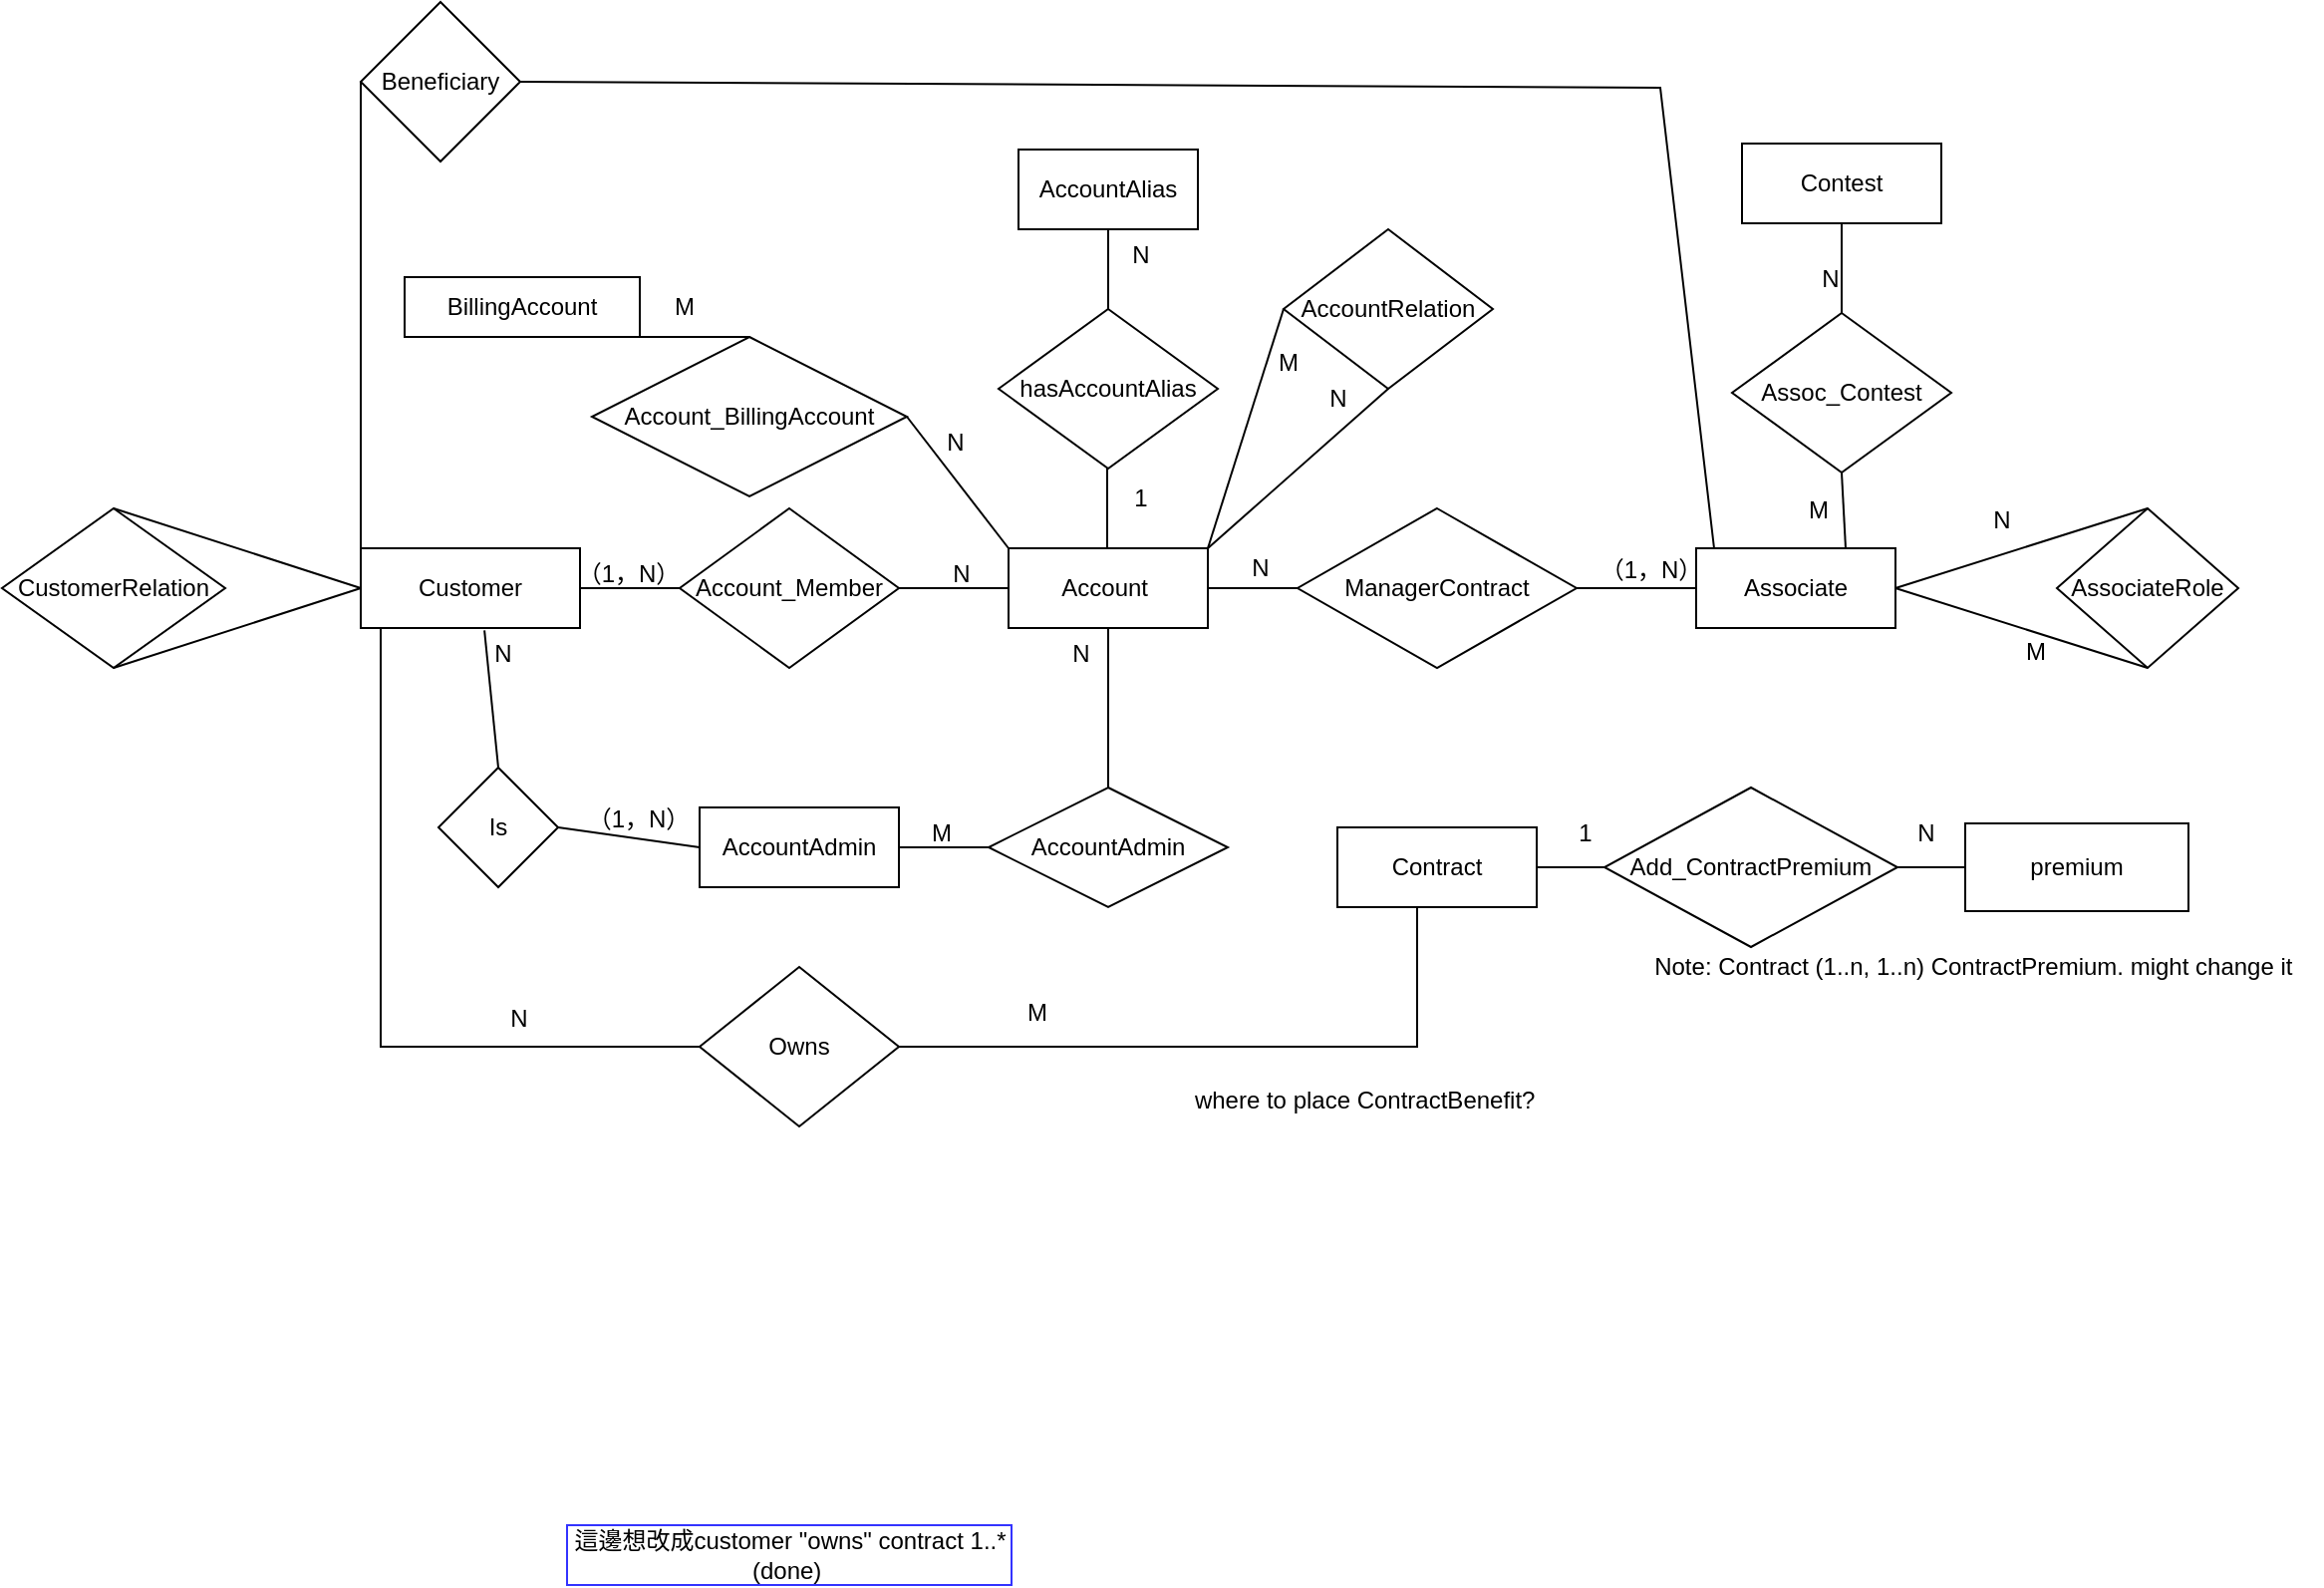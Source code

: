 <mxfile version="28.0.4" pages="2">
  <diagram name="Page-1" id="0BsEjYrFoc-LyxbfNglH">
    <mxGraphModel grid="0" page="1" gridSize="10" guides="1" tooltips="1" connect="1" arrows="1" fold="1" pageScale="1" pageWidth="850" pageHeight="1100" math="0" shadow="0">
      <root>
        <mxCell id="0" />
        <mxCell id="1" parent="0" />
        <mxCell id="FyGwAxZ3XgV7DjXuzyuT-1" value="Account&amp;nbsp;" style="rounded=0;whiteSpace=wrap;html=1;" parent="1" vertex="1">
          <mxGeometry x="565" y="450" width="100" height="40" as="geometry" />
        </mxCell>
        <mxCell id="FyGwAxZ3XgV7DjXuzyuT-2" value="Customer" style="rounded=0;whiteSpace=wrap;html=1;" parent="1" vertex="1">
          <mxGeometry x="240" y="450" width="110" height="40" as="geometry" />
        </mxCell>
        <mxCell id="FyGwAxZ3XgV7DjXuzyuT-3" value="Account_Member" style="rhombus;whiteSpace=wrap;html=1;" parent="1" vertex="1">
          <mxGeometry x="400" y="430" width="110" height="80" as="geometry" />
        </mxCell>
        <mxCell id="FyGwAxZ3XgV7DjXuzyuT-4" value="" style="endArrow=none;html=1;rounded=0;entryX=0;entryY=0.5;entryDx=0;entryDy=0;exitX=1;exitY=0.5;exitDx=0;exitDy=0;" parent="1" source="FyGwAxZ3XgV7DjXuzyuT-2" target="FyGwAxZ3XgV7DjXuzyuT-3" edge="1">
          <mxGeometry width="50" height="50" relative="1" as="geometry">
            <mxPoint x="430" y="700" as="sourcePoint" />
            <mxPoint x="480" y="650" as="targetPoint" />
          </mxGeometry>
        </mxCell>
        <mxCell id="FyGwAxZ3XgV7DjXuzyuT-5" value="" style="endArrow=none;html=1;rounded=0;entryX=1;entryY=0.5;entryDx=0;entryDy=0;exitX=0;exitY=0.5;exitDx=0;exitDy=0;" parent="1" source="FyGwAxZ3XgV7DjXuzyuT-1" target="FyGwAxZ3XgV7DjXuzyuT-3" edge="1">
          <mxGeometry width="50" height="50" relative="1" as="geometry">
            <mxPoint x="430" y="700" as="sourcePoint" />
            <mxPoint x="480" y="650" as="targetPoint" />
          </mxGeometry>
        </mxCell>
        <mxCell id="FyGwAxZ3XgV7DjXuzyuT-6" value="N" style="text;html=1;align=center;verticalAlign=middle;resizable=0;points=[];autosize=1;strokeColor=none;fillColor=none;" parent="1" vertex="1">
          <mxGeometry x="527" y="450" width="27" height="26" as="geometry" />
        </mxCell>
        <mxCell id="FyGwAxZ3XgV7DjXuzyuT-7" value="（1，N）" style="text;html=1;align=center;verticalAlign=middle;resizable=0;points=[];autosize=1;strokeColor=none;fillColor=none;" parent="1" vertex="1">
          <mxGeometry x="339" y="450" width="69" height="26" as="geometry" />
        </mxCell>
        <mxCell id="FyGwAxZ3XgV7DjXuzyuT-8" value="AccountAdmin" style="rounded=0;whiteSpace=wrap;html=1;" parent="1" vertex="1">
          <mxGeometry x="410" y="580" width="100" height="40" as="geometry" />
        </mxCell>
        <mxCell id="FyGwAxZ3XgV7DjXuzyuT-9" value="Is" style="rhombus;whiteSpace=wrap;html=1;" parent="1" vertex="1">
          <mxGeometry x="279" y="560" width="60" height="60" as="geometry" />
        </mxCell>
        <mxCell id="FyGwAxZ3XgV7DjXuzyuT-10" value="" style="endArrow=none;html=1;rounded=0;entryX=0.5;entryY=0;entryDx=0;entryDy=0;exitX=0.187;exitY=0.047;exitDx=0;exitDy=0;exitPerimeter=0;" parent="1" source="FyGwAxZ3XgV7DjXuzyuT-13" target="FyGwAxZ3XgV7DjXuzyuT-9" edge="1">
          <mxGeometry width="50" height="50" relative="1" as="geometry">
            <mxPoint x="430" y="700" as="sourcePoint" />
            <mxPoint x="480" y="650" as="targetPoint" />
          </mxGeometry>
        </mxCell>
        <mxCell id="FyGwAxZ3XgV7DjXuzyuT-11" value="" style="endArrow=none;html=1;rounded=0;exitX=1;exitY=0.5;exitDx=0;exitDy=0;entryX=0;entryY=0.5;entryDx=0;entryDy=0;" parent="1" source="FyGwAxZ3XgV7DjXuzyuT-9" target="FyGwAxZ3XgV7DjXuzyuT-8" edge="1">
          <mxGeometry width="50" height="50" relative="1" as="geometry">
            <mxPoint x="430" y="700" as="sourcePoint" />
            <mxPoint x="480" y="650" as="targetPoint" />
          </mxGeometry>
        </mxCell>
        <mxCell id="FyGwAxZ3XgV7DjXuzyuT-12" value="（1，N）" style="text;html=1;align=center;verticalAlign=middle;resizable=0;points=[];autosize=1;strokeColor=none;fillColor=none;" parent="1" vertex="1">
          <mxGeometry x="344" y="573" width="69" height="26" as="geometry" />
        </mxCell>
        <mxCell id="FyGwAxZ3XgV7DjXuzyuT-13" value="N" style="text;html=1;align=center;verticalAlign=middle;resizable=0;points=[];autosize=1;strokeColor=none;fillColor=none;" parent="1" vertex="1">
          <mxGeometry x="297" y="490" width="27" height="26" as="geometry" />
        </mxCell>
        <mxCell id="FyGwAxZ3XgV7DjXuzyuT-14" value="AccountAdmin" style="rhombus;whiteSpace=wrap;html=1;" parent="1" vertex="1">
          <mxGeometry x="555" y="570" width="120" height="60" as="geometry" />
        </mxCell>
        <mxCell id="FyGwAxZ3XgV7DjXuzyuT-15" value="" style="endArrow=none;html=1;rounded=0;entryX=0;entryY=0.5;entryDx=0;entryDy=0;exitX=1;exitY=0.5;exitDx=0;exitDy=0;" parent="1" source="FyGwAxZ3XgV7DjXuzyuT-8" target="FyGwAxZ3XgV7DjXuzyuT-14" edge="1">
          <mxGeometry width="50" height="50" relative="1" as="geometry">
            <mxPoint x="540" y="700" as="sourcePoint" />
            <mxPoint x="590" y="650" as="targetPoint" />
          </mxGeometry>
        </mxCell>
        <mxCell id="FyGwAxZ3XgV7DjXuzyuT-16" value="" style="endArrow=none;html=1;rounded=0;entryX=0.5;entryY=0;entryDx=0;entryDy=0;exitX=0.5;exitY=1;exitDx=0;exitDy=0;" parent="1" source="FyGwAxZ3XgV7DjXuzyuT-1" target="FyGwAxZ3XgV7DjXuzyuT-14" edge="1">
          <mxGeometry width="50" height="50" relative="1" as="geometry">
            <mxPoint x="540" y="700" as="sourcePoint" />
            <mxPoint x="590" y="650" as="targetPoint" />
          </mxGeometry>
        </mxCell>
        <mxCell id="FyGwAxZ3XgV7DjXuzyuT-17" value="M" style="text;html=1;align=center;verticalAlign=middle;resizable=0;points=[];autosize=1;strokeColor=none;fillColor=none;" parent="1" vertex="1">
          <mxGeometry x="517" y="580" width="28" height="26" as="geometry" />
        </mxCell>
        <mxCell id="FyGwAxZ3XgV7DjXuzyuT-18" value="N" style="text;html=1;align=center;verticalAlign=middle;resizable=0;points=[];autosize=1;strokeColor=none;fillColor=none;" parent="1" vertex="1">
          <mxGeometry x="587" y="490" width="27" height="26" as="geometry" />
        </mxCell>
        <mxCell id="FyGwAxZ3XgV7DjXuzyuT-19" value="AccountAlias" style="rounded=0;whiteSpace=wrap;html=1;" parent="1" vertex="1">
          <mxGeometry x="570" y="250" width="90" height="40" as="geometry" />
        </mxCell>
        <mxCell id="FyGwAxZ3XgV7DjXuzyuT-20" value="hasAccountAlias" style="rhombus;whiteSpace=wrap;html=1;" parent="1" vertex="1">
          <mxGeometry x="560" y="330" width="110" height="80" as="geometry" />
        </mxCell>
        <mxCell id="FyGwAxZ3XgV7DjXuzyuT-21" value="" style="endArrow=none;html=1;rounded=0;entryX=0.5;entryY=0;entryDx=0;entryDy=0;exitX=0.5;exitY=1;exitDx=0;exitDy=0;" parent="1" source="FyGwAxZ3XgV7DjXuzyuT-19" target="FyGwAxZ3XgV7DjXuzyuT-20" edge="1">
          <mxGeometry width="50" height="50" relative="1" as="geometry">
            <mxPoint x="700" y="700" as="sourcePoint" />
            <mxPoint x="750" y="650" as="targetPoint" />
          </mxGeometry>
        </mxCell>
        <mxCell id="FyGwAxZ3XgV7DjXuzyuT-22" value="" style="endArrow=none;html=1;rounded=0;entryX=0.5;entryY=0;entryDx=0;entryDy=0;exitX=0.5;exitY=1;exitDx=0;exitDy=0;" parent="1" edge="1">
          <mxGeometry width="50" height="50" relative="1" as="geometry">
            <mxPoint x="614.5" y="410" as="sourcePoint" />
            <mxPoint x="614.5" y="450" as="targetPoint" />
          </mxGeometry>
        </mxCell>
        <mxCell id="FyGwAxZ3XgV7DjXuzyuT-23" value="N" style="text;html=1;align=center;verticalAlign=middle;resizable=0;points=[];autosize=1;strokeColor=none;fillColor=none;" parent="1" vertex="1">
          <mxGeometry x="617" y="290" width="27" height="26" as="geometry" />
        </mxCell>
        <mxCell id="FyGwAxZ3XgV7DjXuzyuT-24" value="1" style="text;html=1;align=center;verticalAlign=middle;resizable=0;points=[];autosize=1;strokeColor=none;fillColor=none;" parent="1" vertex="1">
          <mxGeometry x="618" y="412" width="25" height="26" as="geometry" />
        </mxCell>
        <mxCell id="FyGwAxZ3XgV7DjXuzyuT-25" value="Associate" style="rounded=0;whiteSpace=wrap;html=1;" parent="1" vertex="1">
          <mxGeometry x="910" y="450" width="100" height="40" as="geometry" />
        </mxCell>
        <mxCell id="FyGwAxZ3XgV7DjXuzyuT-26" value="ManagerContract" style="rhombus;whiteSpace=wrap;html=1;" parent="1" vertex="1">
          <mxGeometry x="710" y="430" width="140" height="80" as="geometry" />
        </mxCell>
        <mxCell id="FyGwAxZ3XgV7DjXuzyuT-27" value="" style="endArrow=none;html=1;rounded=0;entryX=1;entryY=0.5;entryDx=0;entryDy=0;exitX=0;exitY=0.5;exitDx=0;exitDy=0;" parent="1" source="FyGwAxZ3XgV7DjXuzyuT-25" target="FyGwAxZ3XgV7DjXuzyuT-26" edge="1">
          <mxGeometry width="50" height="50" relative="1" as="geometry">
            <mxPoint x="810" y="700" as="sourcePoint" />
            <mxPoint x="860" y="650" as="targetPoint" />
          </mxGeometry>
        </mxCell>
        <mxCell id="FyGwAxZ3XgV7DjXuzyuT-28" value="" style="endArrow=none;html=1;rounded=0;entryX=0;entryY=0.5;entryDx=0;entryDy=0;" parent="1" source="FyGwAxZ3XgV7DjXuzyuT-1" target="FyGwAxZ3XgV7DjXuzyuT-26" edge="1">
          <mxGeometry width="50" height="50" relative="1" as="geometry">
            <mxPoint x="810" y="700" as="sourcePoint" />
            <mxPoint x="860" y="650" as="targetPoint" />
          </mxGeometry>
        </mxCell>
        <mxCell id="FyGwAxZ3XgV7DjXuzyuT-29" value="Contract" style="rounded=0;whiteSpace=wrap;html=1;" parent="1" vertex="1">
          <mxGeometry x="730" y="590" width="100" height="40" as="geometry" />
        </mxCell>
        <mxCell id="FyGwAxZ3XgV7DjXuzyuT-31" value="Add_ContractPremium" style="rhombus;whiteSpace=wrap;html=1;" parent="1" vertex="1">
          <mxGeometry x="864" y="570" width="147" height="80" as="geometry" />
        </mxCell>
        <mxCell id="FyGwAxZ3XgV7DjXuzyuT-34" value="Contest" style="rounded=0;whiteSpace=wrap;html=1;" parent="1" vertex="1">
          <mxGeometry x="933" y="247" width="100" height="40" as="geometry" />
        </mxCell>
        <mxCell id="FyGwAxZ3XgV7DjXuzyuT-36" value="Assoc_Contest" style="rhombus;whiteSpace=wrap;html=1;" parent="1" vertex="1">
          <mxGeometry x="928" y="332" width="110" height="80" as="geometry" />
        </mxCell>
        <mxCell id="FyGwAxZ3XgV7DjXuzyuT-39" value="Owns" style="rhombus;whiteSpace=wrap;html=1;" parent="1" vertex="1">
          <mxGeometry x="410" y="660" width="100" height="80" as="geometry" />
        </mxCell>
        <mxCell id="FyGwAxZ3XgV7DjXuzyuT-40" value="" style="endArrow=none;html=1;rounded=0;exitX=1;exitY=0.5;exitDx=0;exitDy=0;entryX=0.4;entryY=1;entryDx=0;entryDy=0;entryPerimeter=0;" parent="1" source="FyGwAxZ3XgV7DjXuzyuT-39" target="FyGwAxZ3XgV7DjXuzyuT-29" edge="1">
          <mxGeometry width="50" height="50" relative="1" as="geometry">
            <mxPoint x="480" y="700" as="sourcePoint" />
            <mxPoint x="780" y="700" as="targetPoint" />
            <Array as="points">
              <mxPoint x="770" y="700" />
            </Array>
          </mxGeometry>
        </mxCell>
        <mxCell id="FyGwAxZ3XgV7DjXuzyuT-41" value="" style="endArrow=none;html=1;rounded=0;entryX=0;entryY=0.5;entryDx=0;entryDy=0;" parent="1" target="FyGwAxZ3XgV7DjXuzyuT-39" edge="1">
          <mxGeometry width="50" height="50" relative="1" as="geometry">
            <mxPoint x="250" y="700" as="sourcePoint" />
            <mxPoint x="390" y="650" as="targetPoint" />
            <Array as="points">
              <mxPoint x="250" y="490" />
              <mxPoint x="250" y="700" />
            </Array>
          </mxGeometry>
        </mxCell>
        <mxCell id="jhznefIaXftux0GBMFJ3-2" value="這邊想改成customer &quot;owns&quot; contract 1..* (done)&amp;nbsp;" style="text;html=1;align=center;verticalAlign=middle;whiteSpace=wrap;rounded=0;strokeColor=#3333FF;" parent="1" vertex="1">
          <mxGeometry x="343.5" y="940" width="223" height="30" as="geometry" />
        </mxCell>
        <mxCell id="UmWG4i0JJfv33wFbpH96-1" value="（1，N）" style="text;html=1;align=center;verticalAlign=middle;resizable=0;points=[];autosize=1;strokeColor=none;fillColor=none;" parent="1" vertex="1">
          <mxGeometry x="852" y="448" width="69" height="26" as="geometry" />
        </mxCell>
        <mxCell id="UmWG4i0JJfv33wFbpH96-2" value="N" style="text;html=1;align=center;verticalAlign=middle;resizable=0;points=[];autosize=1;strokeColor=none;fillColor=none;" parent="1" vertex="1">
          <mxGeometry x="677" y="447" width="27" height="26" as="geometry" />
        </mxCell>
        <mxCell id="UmWG4i0JJfv33wFbpH96-4" value="N" style="text;html=1;align=center;verticalAlign=middle;resizable=0;points=[];autosize=1;strokeColor=none;fillColor=none;" parent="1" vertex="1">
          <mxGeometry x="305" y="673" width="27" height="26" as="geometry" />
        </mxCell>
        <mxCell id="UmWG4i0JJfv33wFbpH96-5" value="M" style="text;html=1;align=center;verticalAlign=middle;resizable=0;points=[];autosize=1;strokeColor=none;fillColor=none;" parent="1" vertex="1">
          <mxGeometry x="565" y="670" width="28" height="26" as="geometry" />
        </mxCell>
        <mxCell id="UmWG4i0JJfv33wFbpH96-6" value="BillingAccount" style="rounded=0;whiteSpace=wrap;html=1;" parent="1" vertex="1">
          <mxGeometry x="262" y="314" width="118" height="30" as="geometry" />
        </mxCell>
        <mxCell id="UmWG4i0JJfv33wFbpH96-7" value="Account_BillingAccount" style="rhombus;whiteSpace=wrap;html=1;" parent="1" vertex="1">
          <mxGeometry x="356" y="344" width="158" height="80" as="geometry" />
        </mxCell>
        <mxCell id="UmWG4i0JJfv33wFbpH96-9" value="" style="endArrow=none;html=1;rounded=0;entryX=1;entryY=1;entryDx=0;entryDy=0;exitX=0.5;exitY=0;exitDx=0;exitDy=0;" parent="1" source="UmWG4i0JJfv33wFbpH96-7" target="UmWG4i0JJfv33wFbpH96-6" edge="1">
          <mxGeometry width="50" height="50" relative="1" as="geometry">
            <mxPoint x="606" y="486" as="sourcePoint" />
            <mxPoint x="656" y="436" as="targetPoint" />
          </mxGeometry>
        </mxCell>
        <mxCell id="UmWG4i0JJfv33wFbpH96-10" value="" style="endArrow=none;html=1;rounded=0;entryX=1;entryY=0.5;entryDx=0;entryDy=0;exitX=0;exitY=0;exitDx=0;exitDy=0;" parent="1" source="FyGwAxZ3XgV7DjXuzyuT-1" target="UmWG4i0JJfv33wFbpH96-7" edge="1">
          <mxGeometry width="50" height="50" relative="1" as="geometry">
            <mxPoint x="606" y="486" as="sourcePoint" />
            <mxPoint x="656" y="436" as="targetPoint" />
          </mxGeometry>
        </mxCell>
        <mxCell id="UmWG4i0JJfv33wFbpH96-11" value="M" style="text;html=1;align=center;verticalAlign=middle;resizable=0;points=[];autosize=1;strokeColor=none;fillColor=none;" parent="1" vertex="1">
          <mxGeometry x="388" y="316" width="28" height="26" as="geometry" />
        </mxCell>
        <mxCell id="UmWG4i0JJfv33wFbpH96-12" value="N" style="text;html=1;align=center;verticalAlign=middle;resizable=0;points=[];autosize=1;strokeColor=none;fillColor=none;" parent="1" vertex="1">
          <mxGeometry x="524" y="384" width="27" height="26" as="geometry" />
        </mxCell>
        <mxCell id="UmWG4i0JJfv33wFbpH96-13" value="AccountRelation" style="rhombus;whiteSpace=wrap;html=1;" parent="1" vertex="1">
          <mxGeometry x="703" y="290" width="105" height="80" as="geometry" />
        </mxCell>
        <mxCell id="UmWG4i0JJfv33wFbpH96-14" value="" style="endArrow=none;html=1;rounded=0;entryX=0;entryY=0.5;entryDx=0;entryDy=0;exitX=1;exitY=0;exitDx=0;exitDy=0;" parent="1" source="FyGwAxZ3XgV7DjXuzyuT-1" target="UmWG4i0JJfv33wFbpH96-13" edge="1">
          <mxGeometry width="50" height="50" relative="1" as="geometry">
            <mxPoint x="799" y="486" as="sourcePoint" />
            <mxPoint x="849" y="436" as="targetPoint" />
          </mxGeometry>
        </mxCell>
        <mxCell id="UmWG4i0JJfv33wFbpH96-15" value="" style="endArrow=none;html=1;rounded=0;entryX=0.5;entryY=1;entryDx=0;entryDy=0;exitX=1;exitY=0;exitDx=0;exitDy=0;" parent="1" source="FyGwAxZ3XgV7DjXuzyuT-1" target="UmWG4i0JJfv33wFbpH96-13" edge="1">
          <mxGeometry width="50" height="50" relative="1" as="geometry">
            <mxPoint x="799" y="486" as="sourcePoint" />
            <mxPoint x="849" y="436" as="targetPoint" />
          </mxGeometry>
        </mxCell>
        <mxCell id="UmWG4i0JJfv33wFbpH96-16" value="M" style="text;html=1;align=center;verticalAlign=middle;resizable=0;points=[];autosize=1;strokeColor=none;fillColor=none;" parent="1" vertex="1">
          <mxGeometry x="691" y="344" width="28" height="26" as="geometry" />
        </mxCell>
        <mxCell id="UmWG4i0JJfv33wFbpH96-17" value="N" style="text;html=1;align=center;verticalAlign=middle;resizable=0;points=[];autosize=1;strokeColor=none;fillColor=none;" parent="1" vertex="1">
          <mxGeometry x="716" y="362" width="27" height="26" as="geometry" />
        </mxCell>
        <mxCell id="UmWG4i0JJfv33wFbpH96-18" value="N" style="text;html=1;align=center;verticalAlign=middle;resizable=0;points=[];autosize=1;strokeColor=none;fillColor=none;" vertex="1" parent="1">
          <mxGeometry x="963" y="302" width="27" height="26" as="geometry" />
        </mxCell>
        <mxCell id="UmWG4i0JJfv33wFbpH96-19" value="M" style="text;html=1;align=center;verticalAlign=middle;resizable=0;points=[];autosize=1;strokeColor=none;fillColor=none;" vertex="1" parent="1">
          <mxGeometry x="957" y="418" width="28" height="26" as="geometry" />
        </mxCell>
        <mxCell id="UmWG4i0JJfv33wFbpH96-23" value="" style="endArrow=none;html=1;rounded=0;entryX=0.5;entryY=0;entryDx=0;entryDy=0;exitX=0.5;exitY=1;exitDx=0;exitDy=0;" edge="1" parent="1" source="FyGwAxZ3XgV7DjXuzyuT-34" target="FyGwAxZ3XgV7DjXuzyuT-36">
          <mxGeometry width="50" height="50" relative="1" as="geometry">
            <mxPoint x="1044" y="586" as="sourcePoint" />
            <mxPoint x="1094" y="536" as="targetPoint" />
          </mxGeometry>
        </mxCell>
        <mxCell id="UmWG4i0JJfv33wFbpH96-24" value="" style="endArrow=none;html=1;rounded=0;entryX=0.5;entryY=1;entryDx=0;entryDy=0;exitX=0.75;exitY=0;exitDx=0;exitDy=0;" edge="1" parent="1" source="FyGwAxZ3XgV7DjXuzyuT-25" target="FyGwAxZ3XgV7DjXuzyuT-36">
          <mxGeometry width="50" height="50" relative="1" as="geometry">
            <mxPoint x="1044" y="586" as="sourcePoint" />
            <mxPoint x="1094" y="536" as="targetPoint" />
          </mxGeometry>
        </mxCell>
        <mxCell id="UmWG4i0JJfv33wFbpH96-25" value="premium" style="rounded=0;whiteSpace=wrap;html=1;" vertex="1" parent="1">
          <mxGeometry x="1045" y="588" width="112" height="44" as="geometry" />
        </mxCell>
        <mxCell id="UmWG4i0JJfv33wFbpH96-26" value="" style="endArrow=none;html=1;rounded=0;entryX=1;entryY=0.5;entryDx=0;entryDy=0;exitX=0;exitY=0.5;exitDx=0;exitDy=0;" edge="1" parent="1" source="FyGwAxZ3XgV7DjXuzyuT-31" target="FyGwAxZ3XgV7DjXuzyuT-29">
          <mxGeometry width="50" height="50" relative="1" as="geometry">
            <mxPoint x="1044" y="586" as="sourcePoint" />
            <mxPoint x="1094" y="536" as="targetPoint" />
          </mxGeometry>
        </mxCell>
        <mxCell id="UmWG4i0JJfv33wFbpH96-27" value="" style="endArrow=none;html=1;rounded=0;exitX=1;exitY=0.5;exitDx=0;exitDy=0;entryX=0;entryY=0.5;entryDx=0;entryDy=0;" edge="1" parent="1" source="FyGwAxZ3XgV7DjXuzyuT-31" target="UmWG4i0JJfv33wFbpH96-25">
          <mxGeometry width="50" height="50" relative="1" as="geometry">
            <mxPoint x="1044" y="586" as="sourcePoint" />
            <mxPoint x="1094" y="536" as="targetPoint" />
          </mxGeometry>
        </mxCell>
        <mxCell id="UmWG4i0JJfv33wFbpH96-28" value="N" style="text;html=1;align=center;verticalAlign=middle;resizable=0;points=[];autosize=1;strokeColor=none;fillColor=none;" vertex="1" parent="1">
          <mxGeometry x="1011" y="580" width="27" height="26" as="geometry" />
        </mxCell>
        <mxCell id="UmWG4i0JJfv33wFbpH96-29" value="1" style="text;html=1;align=center;verticalAlign=middle;resizable=0;points=[];autosize=1;strokeColor=none;fillColor=none;" vertex="1" parent="1">
          <mxGeometry x="841" y="580" width="25" height="26" as="geometry" />
        </mxCell>
        <mxCell id="Tnd9VWrb2Hf9O5FAheqA-1" value="AssociateRole" style="rhombus;whiteSpace=wrap;html=1;" vertex="1" parent="1">
          <mxGeometry x="1091" y="430" width="91" height="80" as="geometry" />
        </mxCell>
        <mxCell id="Tnd9VWrb2Hf9O5FAheqA-2" value="" style="endArrow=none;html=1;rounded=0;entryX=0.5;entryY=0;entryDx=0;entryDy=0;exitX=1;exitY=0.5;exitDx=0;exitDy=0;" edge="1" parent="1" source="FyGwAxZ3XgV7DjXuzyuT-25" target="Tnd9VWrb2Hf9O5FAheqA-1">
          <mxGeometry width="50" height="50" relative="1" as="geometry">
            <mxPoint x="817" y="586" as="sourcePoint" />
            <mxPoint x="867" y="536" as="targetPoint" />
          </mxGeometry>
        </mxCell>
        <mxCell id="Tnd9VWrb2Hf9O5FAheqA-3" value="" style="endArrow=none;html=1;rounded=0;entryX=0.5;entryY=1;entryDx=0;entryDy=0;exitX=1;exitY=0.5;exitDx=0;exitDy=0;" edge="1" parent="1" source="FyGwAxZ3XgV7DjXuzyuT-25" target="Tnd9VWrb2Hf9O5FAheqA-1">
          <mxGeometry width="50" height="50" relative="1" as="geometry">
            <mxPoint x="817" y="586" as="sourcePoint" />
            <mxPoint x="867" y="536" as="targetPoint" />
          </mxGeometry>
        </mxCell>
        <mxCell id="Tnd9VWrb2Hf9O5FAheqA-4" value="N" style="text;html=1;align=center;verticalAlign=middle;resizable=0;points=[];autosize=1;strokeColor=none;fillColor=none;" vertex="1" parent="1">
          <mxGeometry x="1049" y="423" width="27" height="26" as="geometry" />
        </mxCell>
        <mxCell id="Tnd9VWrb2Hf9O5FAheqA-5" value="M" style="text;html=1;align=center;verticalAlign=middle;resizable=0;points=[];autosize=1;strokeColor=none;fillColor=none;" vertex="1" parent="1">
          <mxGeometry x="1066" y="489" width="28" height="26" as="geometry" />
        </mxCell>
        <mxCell id="Tnd9VWrb2Hf9O5FAheqA-6" value="&lt;div&gt;Note: Contract (1..n, 1..n) ContractPremium. might change it&amp;nbsp;&amp;nbsp;&lt;/div&gt;" style="text;html=1;align=center;verticalAlign=middle;resizable=0;points=[];autosize=1;strokeColor=none;fillColor=none;" vertex="1" parent="1">
          <mxGeometry x="879" y="647" width="345" height="26" as="geometry" />
        </mxCell>
        <mxCell id="Tnd9VWrb2Hf9O5FAheqA-7" value="CustomerRelation" style="rhombus;whiteSpace=wrap;html=1;" vertex="1" parent="1">
          <mxGeometry x="60" y="430" width="112" height="80" as="geometry" />
        </mxCell>
        <mxCell id="Tnd9VWrb2Hf9O5FAheqA-8" value="" style="endArrow=none;html=1;rounded=0;entryX=0.5;entryY=0;entryDx=0;entryDy=0;exitX=0;exitY=0.5;exitDx=0;exitDy=0;" edge="1" parent="1" source="FyGwAxZ3XgV7DjXuzyuT-2" target="Tnd9VWrb2Hf9O5FAheqA-7">
          <mxGeometry width="50" height="50" relative="1" as="geometry">
            <mxPoint x="817" y="586" as="sourcePoint" />
            <mxPoint x="867" y="536" as="targetPoint" />
          </mxGeometry>
        </mxCell>
        <mxCell id="Tnd9VWrb2Hf9O5FAheqA-9" value="" style="endArrow=none;html=1;rounded=0;entryX=0.5;entryY=1;entryDx=0;entryDy=0;exitX=0;exitY=0.5;exitDx=0;exitDy=0;" edge="1" parent="1" source="FyGwAxZ3XgV7DjXuzyuT-2" target="Tnd9VWrb2Hf9O5FAheqA-7">
          <mxGeometry width="50" height="50" relative="1" as="geometry">
            <mxPoint x="817" y="586" as="sourcePoint" />
            <mxPoint x="867" y="536" as="targetPoint" />
          </mxGeometry>
        </mxCell>
        <mxCell id="Tnd9VWrb2Hf9O5FAheqA-10" value="where to place ContractBenefit?&amp;nbsp;" style="text;html=1;align=center;verticalAlign=middle;resizable=0;points=[];autosize=1;strokeColor=none;fillColor=none;" vertex="1" parent="1">
          <mxGeometry x="649" y="714" width="192" height="26" as="geometry" />
        </mxCell>
        <mxCell id="Tnd9VWrb2Hf9O5FAheqA-11" value="Beneficiary" style="rhombus;whiteSpace=wrap;html=1;" vertex="1" parent="1">
          <mxGeometry x="240" y="176" width="80" height="80" as="geometry" />
        </mxCell>
        <mxCell id="Tnd9VWrb2Hf9O5FAheqA-12" value="" style="endArrow=none;html=1;rounded=0;entryX=0;entryY=0.5;entryDx=0;entryDy=0;exitX=0;exitY=0;exitDx=0;exitDy=0;" edge="1" parent="1" source="FyGwAxZ3XgV7DjXuzyuT-2" target="Tnd9VWrb2Hf9O5FAheqA-11">
          <mxGeometry width="50" height="50" relative="1" as="geometry">
            <mxPoint x="817" y="586" as="sourcePoint" />
            <mxPoint x="867" y="536" as="targetPoint" />
          </mxGeometry>
        </mxCell>
        <mxCell id="Tnd9VWrb2Hf9O5FAheqA-13" value="" style="endArrow=none;html=1;rounded=0;entryX=1;entryY=0.5;entryDx=0;entryDy=0;" edge="1" parent="1" target="Tnd9VWrb2Hf9O5FAheqA-11">
          <mxGeometry width="50" height="50" relative="1" as="geometry">
            <mxPoint x="892" y="219" as="sourcePoint" />
            <mxPoint x="867" y="536" as="targetPoint" />
            <Array as="points">
              <mxPoint x="919" y="450" />
              <mxPoint x="892" y="219" />
            </Array>
          </mxGeometry>
        </mxCell>
      </root>
    </mxGraphModel>
  </diagram>
  <diagram id="njF0p4-l5x48rLC_md44" name="Page-2">
    <mxGraphModel dx="2762" dy="2035" grid="0" gridSize="10" guides="1" tooltips="1" connect="1" arrows="1" fold="1" page="1" pageScale="1" pageWidth="850" pageHeight="1100" math="0" shadow="0">
      <root>
        <mxCell id="0" />
        <mxCell id="1" parent="0" />
        <mxCell id="ypd_IbX0y3OY-8_Xs8Z6-212" value="" style="endArrow=none;html=1;rounded=0;exitX=0.5;exitY=0;exitDx=0;exitDy=0;entryX=0.461;entryY=0.933;entryDx=0;entryDy=0;entryPerimeter=0;" parent="1" target="ypd_IbX0y3OY-8_Xs8Z6-143" edge="1">
          <mxGeometry width="50" height="50" relative="1" as="geometry">
            <mxPoint x="860" y="817" as="sourcePoint" />
            <mxPoint x="862" y="660" as="targetPoint" />
          </mxGeometry>
        </mxCell>
        <mxCell id="ypd_IbX0y3OY-8_Xs8Z6-194" value="via ManagerContract" style="endArrow=none;html=1;rounded=0;exitX=1;exitY=0.5;exitDx=0;exitDy=0;" parent="1" edge="1">
          <mxGeometry width="50" height="50" relative="1" as="geometry">
            <mxPoint x="575" y="-84.5" as="sourcePoint" />
            <mxPoint x="740" y="-85" as="targetPoint" />
          </mxGeometry>
        </mxCell>
        <mxCell id="ypd_IbX0y3OY-8_Xs8Z6-186" value="" style="endArrow=none;html=1;rounded=0;" parent="1" source="ypd_IbX0y3OY-8_Xs8Z6-91" edge="1">
          <mxGeometry width="50" height="50" relative="1" as="geometry">
            <mxPoint x="440" y="480" as="sourcePoint" />
            <mxPoint x="480" y="487" as="targetPoint" />
          </mxGeometry>
        </mxCell>
        <mxCell id="ypd_IbX0y3OY-8_Xs8Z6-182" value="" style="endArrow=none;html=1;rounded=0;" parent="1" edge="1">
          <mxGeometry width="50" height="50" relative="1" as="geometry">
            <mxPoint x="580" y="349.5" as="sourcePoint" />
            <mxPoint x="868" y="350" as="targetPoint" />
          </mxGeometry>
        </mxCell>
        <mxCell id="ypd_IbX0y3OY-8_Xs8Z6-4" value="Customer" style="shape=table;startSize=30;container=1;collapsible=1;childLayout=tableLayout;fixedRows=1;rowLines=0;fontStyle=1;align=center;resizeLast=1;html=1;fillColor=#E6E6E6;" parent="1" vertex="1">
          <mxGeometry x="30" y="280" width="180" height="150" as="geometry" />
        </mxCell>
        <mxCell id="ypd_IbX0y3OY-8_Xs8Z6-5" value="" style="shape=tableRow;horizontal=0;startSize=0;swimlaneHead=0;swimlaneBody=0;fillColor=none;collapsible=0;dropTarget=0;points=[[0,0.5],[1,0.5]];portConstraint=eastwest;top=0;left=0;right=0;bottom=1;" parent="ypd_IbX0y3OY-8_Xs8Z6-4" vertex="1">
          <mxGeometry y="30" width="180" height="30" as="geometry" />
        </mxCell>
        <mxCell id="ypd_IbX0y3OY-8_Xs8Z6-6" value="PK" style="shape=partialRectangle;connectable=0;fillColor=none;top=0;left=0;bottom=0;right=0;fontStyle=1;overflow=hidden;whiteSpace=wrap;html=1;" parent="ypd_IbX0y3OY-8_Xs8Z6-5" vertex="1">
          <mxGeometry width="30" height="30" as="geometry">
            <mxRectangle width="30" height="30" as="alternateBounds" />
          </mxGeometry>
        </mxCell>
        <mxCell id="ypd_IbX0y3OY-8_Xs8Z6-7" value="CustomerID" style="shape=partialRectangle;connectable=0;fillColor=none;top=0;left=0;bottom=0;right=0;align=left;spacingLeft=6;fontStyle=5;overflow=hidden;whiteSpace=wrap;html=1;" parent="ypd_IbX0y3OY-8_Xs8Z6-5" vertex="1">
          <mxGeometry x="30" width="150" height="30" as="geometry">
            <mxRectangle width="150" height="30" as="alternateBounds" />
          </mxGeometry>
        </mxCell>
        <mxCell id="ypd_IbX0y3OY-8_Xs8Z6-8" value="" style="shape=tableRow;horizontal=0;startSize=0;swimlaneHead=0;swimlaneBody=0;fillColor=none;collapsible=0;dropTarget=0;points=[[0,0.5],[1,0.5]];portConstraint=eastwest;top=0;left=0;right=0;bottom=0;" parent="ypd_IbX0y3OY-8_Xs8Z6-4" vertex="1">
          <mxGeometry y="60" width="180" height="30" as="geometry" />
        </mxCell>
        <mxCell id="ypd_IbX0y3OY-8_Xs8Z6-9" value="" style="shape=partialRectangle;connectable=0;fillColor=none;top=0;left=0;bottom=0;right=0;editable=1;overflow=hidden;whiteSpace=wrap;html=1;" parent="ypd_IbX0y3OY-8_Xs8Z6-8" vertex="1">
          <mxGeometry width="30" height="30" as="geometry">
            <mxRectangle width="30" height="30" as="alternateBounds" />
          </mxGeometry>
        </mxCell>
        <mxCell id="ypd_IbX0y3OY-8_Xs8Z6-10" value="LastName" style="shape=partialRectangle;connectable=0;fillColor=none;top=0;left=0;bottom=0;right=0;align=left;spacingLeft=6;overflow=hidden;whiteSpace=wrap;html=1;" parent="ypd_IbX0y3OY-8_Xs8Z6-8" vertex="1">
          <mxGeometry x="30" width="150" height="30" as="geometry">
            <mxRectangle width="150" height="30" as="alternateBounds" />
          </mxGeometry>
        </mxCell>
        <mxCell id="ypd_IbX0y3OY-8_Xs8Z6-11" value="" style="shape=tableRow;horizontal=0;startSize=0;swimlaneHead=0;swimlaneBody=0;fillColor=none;collapsible=0;dropTarget=0;points=[[0,0.5],[1,0.5]];portConstraint=eastwest;top=0;left=0;right=0;bottom=0;" parent="ypd_IbX0y3OY-8_Xs8Z6-4" vertex="1">
          <mxGeometry y="90" width="180" height="30" as="geometry" />
        </mxCell>
        <mxCell id="ypd_IbX0y3OY-8_Xs8Z6-12" value="" style="shape=partialRectangle;connectable=0;fillColor=none;top=0;left=0;bottom=0;right=0;editable=1;overflow=hidden;whiteSpace=wrap;html=1;" parent="ypd_IbX0y3OY-8_Xs8Z6-11" vertex="1">
          <mxGeometry width="30" height="30" as="geometry">
            <mxRectangle width="30" height="30" as="alternateBounds" />
          </mxGeometry>
        </mxCell>
        <mxCell id="ypd_IbX0y3OY-8_Xs8Z6-13" value="FirstName" style="shape=partialRectangle;connectable=0;fillColor=none;top=0;left=0;bottom=0;right=0;align=left;spacingLeft=6;overflow=hidden;whiteSpace=wrap;html=1;" parent="ypd_IbX0y3OY-8_Xs8Z6-11" vertex="1">
          <mxGeometry x="30" width="150" height="30" as="geometry">
            <mxRectangle width="150" height="30" as="alternateBounds" />
          </mxGeometry>
        </mxCell>
        <mxCell id="ypd_IbX0y3OY-8_Xs8Z6-14" value="" style="shape=tableRow;horizontal=0;startSize=0;swimlaneHead=0;swimlaneBody=0;fillColor=none;collapsible=0;dropTarget=0;points=[[0,0.5],[1,0.5]];portConstraint=eastwest;top=0;left=0;right=0;bottom=0;" parent="ypd_IbX0y3OY-8_Xs8Z6-4" vertex="1">
          <mxGeometry y="120" width="180" height="30" as="geometry" />
        </mxCell>
        <mxCell id="ypd_IbX0y3OY-8_Xs8Z6-15" value="" style="shape=partialRectangle;connectable=0;fillColor=none;top=0;left=0;bottom=0;right=0;editable=1;overflow=hidden;whiteSpace=wrap;html=1;" parent="ypd_IbX0y3OY-8_Xs8Z6-14" vertex="1">
          <mxGeometry width="30" height="30" as="geometry">
            <mxRectangle width="30" height="30" as="alternateBounds" />
          </mxGeometry>
        </mxCell>
        <mxCell id="ypd_IbX0y3OY-8_Xs8Z6-16" value="DOB" style="shape=partialRectangle;connectable=0;fillColor=none;top=0;left=0;bottom=0;right=0;align=left;spacingLeft=6;overflow=hidden;whiteSpace=wrap;html=1;" parent="ypd_IbX0y3OY-8_Xs8Z6-14" vertex="1">
          <mxGeometry x="30" width="150" height="30" as="geometry">
            <mxRectangle width="150" height="30" as="alternateBounds" />
          </mxGeometry>
        </mxCell>
        <mxCell id="ypd_IbX0y3OY-8_Xs8Z6-17" value="Account" style="shape=table;startSize=30;container=1;collapsible=1;childLayout=tableLayout;fixedRows=1;rowLines=0;fontStyle=1;align=center;resizeLast=1;html=1;fillColor=#E6E6E6;" parent="1" vertex="1">
          <mxGeometry x="400" y="280" width="180" height="206" as="geometry" />
        </mxCell>
        <mxCell id="ypd_IbX0y3OY-8_Xs8Z6-18" value="" style="shape=tableRow;horizontal=0;startSize=0;swimlaneHead=0;swimlaneBody=0;fillColor=none;collapsible=0;dropTarget=0;points=[[0,0.5],[1,0.5]];portConstraint=eastwest;top=0;left=0;right=0;bottom=1;" parent="ypd_IbX0y3OY-8_Xs8Z6-17" vertex="1">
          <mxGeometry y="30" width="180" height="30" as="geometry" />
        </mxCell>
        <mxCell id="ypd_IbX0y3OY-8_Xs8Z6-19" value="PK" style="shape=partialRectangle;connectable=0;fillColor=none;top=0;left=0;bottom=0;right=0;fontStyle=1;overflow=hidden;whiteSpace=wrap;html=1;" parent="ypd_IbX0y3OY-8_Xs8Z6-18" vertex="1">
          <mxGeometry width="30" height="30" as="geometry">
            <mxRectangle width="30" height="30" as="alternateBounds" />
          </mxGeometry>
        </mxCell>
        <mxCell id="ypd_IbX0y3OY-8_Xs8Z6-20" value="AccountID" style="shape=partialRectangle;connectable=0;fillColor=none;top=0;left=0;bottom=0;right=0;align=left;spacingLeft=6;fontStyle=5;overflow=hidden;whiteSpace=wrap;html=1;" parent="ypd_IbX0y3OY-8_Xs8Z6-18" vertex="1">
          <mxGeometry x="30" width="150" height="30" as="geometry">
            <mxRectangle width="150" height="30" as="alternateBounds" />
          </mxGeometry>
        </mxCell>
        <mxCell id="ypd_IbX0y3OY-8_Xs8Z6-21" value="" style="shape=tableRow;horizontal=0;startSize=0;swimlaneHead=0;swimlaneBody=0;fillColor=none;collapsible=0;dropTarget=0;points=[[0,0.5],[1,0.5]];portConstraint=eastwest;top=0;left=0;right=0;bottom=0;" parent="ypd_IbX0y3OY-8_Xs8Z6-17" vertex="1">
          <mxGeometry y="60" width="180" height="30" as="geometry" />
        </mxCell>
        <mxCell id="ypd_IbX0y3OY-8_Xs8Z6-22" value="FK" style="shape=partialRectangle;connectable=0;fillColor=none;top=0;left=0;bottom=0;right=0;editable=1;overflow=hidden;whiteSpace=wrap;html=1;" parent="ypd_IbX0y3OY-8_Xs8Z6-21" vertex="1">
          <mxGeometry width="30" height="30" as="geometry">
            <mxRectangle width="30" height="30" as="alternateBounds" />
          </mxGeometry>
        </mxCell>
        <mxCell id="ypd_IbX0y3OY-8_Xs8Z6-23" value="CustomerID" style="shape=partialRectangle;connectable=0;fillColor=none;top=0;left=0;bottom=0;right=0;align=left;spacingLeft=6;overflow=hidden;whiteSpace=wrap;html=1;" parent="ypd_IbX0y3OY-8_Xs8Z6-21" vertex="1">
          <mxGeometry x="30" width="150" height="30" as="geometry">
            <mxRectangle width="150" height="30" as="alternateBounds" />
          </mxGeometry>
        </mxCell>
        <mxCell id="ypd_IbX0y3OY-8_Xs8Z6-24" value="" style="shape=tableRow;horizontal=0;startSize=0;swimlaneHead=0;swimlaneBody=0;fillColor=none;collapsible=0;dropTarget=0;points=[[0,0.5],[1,0.5]];portConstraint=eastwest;top=0;left=0;right=0;bottom=0;" parent="ypd_IbX0y3OY-8_Xs8Z6-17" vertex="1">
          <mxGeometry y="90" width="180" height="30" as="geometry" />
        </mxCell>
        <mxCell id="ypd_IbX0y3OY-8_Xs8Z6-25" value="" style="shape=partialRectangle;connectable=0;fillColor=none;top=0;left=0;bottom=0;right=0;editable=1;overflow=hidden;whiteSpace=wrap;html=1;" parent="ypd_IbX0y3OY-8_Xs8Z6-24" vertex="1">
          <mxGeometry width="30" height="30" as="geometry">
            <mxRectangle width="30" height="30" as="alternateBounds" />
          </mxGeometry>
        </mxCell>
        <mxCell id="ypd_IbX0y3OY-8_Xs8Z6-26" value="AccountName" style="shape=partialRectangle;connectable=0;fillColor=none;top=0;left=0;bottom=0;right=0;align=left;spacingLeft=6;overflow=hidden;whiteSpace=wrap;html=1;" parent="ypd_IbX0y3OY-8_Xs8Z6-24" vertex="1">
          <mxGeometry x="30" width="150" height="30" as="geometry">
            <mxRectangle width="150" height="30" as="alternateBounds" />
          </mxGeometry>
        </mxCell>
        <mxCell id="ypd_IbX0y3OY-8_Xs8Z6-27" value="" style="shape=tableRow;horizontal=0;startSize=0;swimlaneHead=0;swimlaneBody=0;fillColor=none;collapsible=0;dropTarget=0;points=[[0,0.5],[1,0.5]];portConstraint=eastwest;top=0;left=0;right=0;bottom=0;" parent="ypd_IbX0y3OY-8_Xs8Z6-17" vertex="1">
          <mxGeometry y="120" width="180" height="30" as="geometry" />
        </mxCell>
        <mxCell id="ypd_IbX0y3OY-8_Xs8Z6-28" value="" style="shape=partialRectangle;connectable=0;fillColor=none;top=0;left=0;bottom=0;right=0;editable=1;overflow=hidden;whiteSpace=wrap;html=1;" parent="ypd_IbX0y3OY-8_Xs8Z6-27" vertex="1">
          <mxGeometry width="30" height="30" as="geometry">
            <mxRectangle width="30" height="30" as="alternateBounds" />
          </mxGeometry>
        </mxCell>
        <mxCell id="ypd_IbX0y3OY-8_Xs8Z6-29" value="CompanyCode" style="shape=partialRectangle;connectable=0;fillColor=none;top=0;left=0;bottom=0;right=0;align=left;spacingLeft=6;overflow=hidden;whiteSpace=wrap;html=1;" parent="ypd_IbX0y3OY-8_Xs8Z6-27" vertex="1">
          <mxGeometry x="30" width="150" height="30" as="geometry">
            <mxRectangle width="150" height="30" as="alternateBounds" />
          </mxGeometry>
        </mxCell>
        <mxCell id="ypd_IbX0y3OY-8_Xs8Z6-33" style="edgeStyle=orthogonalEdgeStyle;rounded=0;orthogonalLoop=1;jettySize=auto;html=1;exitX=0;exitY=0.5;exitDx=0;exitDy=0;entryX=-0.011;entryY=0.9;entryDx=0;entryDy=0;entryPerimeter=0;" parent="ypd_IbX0y3OY-8_Xs8Z6-17" source="ypd_IbX0y3OY-8_Xs8Z6-21" target="ypd_IbX0y3OY-8_Xs8Z6-21" edge="1">
          <mxGeometry relative="1" as="geometry" />
        </mxCell>
        <mxCell id="ypd_IbX0y3OY-8_Xs8Z6-34" value="Associate" style="shape=table;startSize=30;container=1;collapsible=1;childLayout=tableLayout;fixedRows=1;rowLines=0;fontStyle=1;align=center;resizeLast=1;html=1;fillColor=#E6E6E6;" parent="1" vertex="1">
          <mxGeometry x="395" y="-160" width="180" height="150" as="geometry" />
        </mxCell>
        <mxCell id="ypd_IbX0y3OY-8_Xs8Z6-35" value="" style="shape=tableRow;horizontal=0;startSize=0;swimlaneHead=0;swimlaneBody=0;fillColor=none;collapsible=0;dropTarget=0;points=[[0,0.5],[1,0.5]];portConstraint=eastwest;top=0;left=0;right=0;bottom=1;" parent="ypd_IbX0y3OY-8_Xs8Z6-34" vertex="1">
          <mxGeometry y="30" width="180" height="30" as="geometry" />
        </mxCell>
        <mxCell id="ypd_IbX0y3OY-8_Xs8Z6-36" value="PK" style="shape=partialRectangle;connectable=0;fillColor=none;top=0;left=0;bottom=0;right=0;fontStyle=1;overflow=hidden;whiteSpace=wrap;html=1;" parent="ypd_IbX0y3OY-8_Xs8Z6-35" vertex="1">
          <mxGeometry width="30" height="30" as="geometry">
            <mxRectangle width="30" height="30" as="alternateBounds" />
          </mxGeometry>
        </mxCell>
        <mxCell id="ypd_IbX0y3OY-8_Xs8Z6-37" value="AssoicateID" style="shape=partialRectangle;connectable=0;fillColor=none;top=0;left=0;bottom=0;right=0;align=left;spacingLeft=6;fontStyle=5;overflow=hidden;whiteSpace=wrap;html=1;" parent="ypd_IbX0y3OY-8_Xs8Z6-35" vertex="1">
          <mxGeometry x="30" width="150" height="30" as="geometry">
            <mxRectangle width="150" height="30" as="alternateBounds" />
          </mxGeometry>
        </mxCell>
        <mxCell id="ypd_IbX0y3OY-8_Xs8Z6-38" value="" style="shape=tableRow;horizontal=0;startSize=0;swimlaneHead=0;swimlaneBody=0;fillColor=none;collapsible=0;dropTarget=0;points=[[0,0.5],[1,0.5]];portConstraint=eastwest;top=0;left=0;right=0;bottom=0;" parent="ypd_IbX0y3OY-8_Xs8Z6-34" vertex="1">
          <mxGeometry y="60" width="180" height="30" as="geometry" />
        </mxCell>
        <mxCell id="ypd_IbX0y3OY-8_Xs8Z6-39" value="" style="shape=partialRectangle;connectable=0;fillColor=none;top=0;left=0;bottom=0;right=0;editable=1;overflow=hidden;whiteSpace=wrap;html=1;" parent="ypd_IbX0y3OY-8_Xs8Z6-38" vertex="1">
          <mxGeometry width="30" height="30" as="geometry">
            <mxRectangle width="30" height="30" as="alternateBounds" />
          </mxGeometry>
        </mxCell>
        <mxCell id="ypd_IbX0y3OY-8_Xs8Z6-40" value="LastName" style="shape=partialRectangle;connectable=0;fillColor=none;top=0;left=0;bottom=0;right=0;align=left;spacingLeft=6;overflow=hidden;whiteSpace=wrap;html=1;" parent="ypd_IbX0y3OY-8_Xs8Z6-38" vertex="1">
          <mxGeometry x="30" width="150" height="30" as="geometry">
            <mxRectangle width="150" height="30" as="alternateBounds" />
          </mxGeometry>
        </mxCell>
        <mxCell id="ypd_IbX0y3OY-8_Xs8Z6-41" value="" style="shape=tableRow;horizontal=0;startSize=0;swimlaneHead=0;swimlaneBody=0;fillColor=none;collapsible=0;dropTarget=0;points=[[0,0.5],[1,0.5]];portConstraint=eastwest;top=0;left=0;right=0;bottom=0;" parent="ypd_IbX0y3OY-8_Xs8Z6-34" vertex="1">
          <mxGeometry y="90" width="180" height="30" as="geometry" />
        </mxCell>
        <mxCell id="ypd_IbX0y3OY-8_Xs8Z6-42" value="" style="shape=partialRectangle;connectable=0;fillColor=none;top=0;left=0;bottom=0;right=0;editable=1;overflow=hidden;whiteSpace=wrap;html=1;" parent="ypd_IbX0y3OY-8_Xs8Z6-41" vertex="1">
          <mxGeometry width="30" height="30" as="geometry">
            <mxRectangle width="30" height="30" as="alternateBounds" />
          </mxGeometry>
        </mxCell>
        <mxCell id="ypd_IbX0y3OY-8_Xs8Z6-43" value="FirstName" style="shape=partialRectangle;connectable=0;fillColor=none;top=0;left=0;bottom=0;right=0;align=left;spacingLeft=6;overflow=hidden;whiteSpace=wrap;html=1;" parent="ypd_IbX0y3OY-8_Xs8Z6-41" vertex="1">
          <mxGeometry x="30" width="150" height="30" as="geometry">
            <mxRectangle width="150" height="30" as="alternateBounds" />
          </mxGeometry>
        </mxCell>
        <mxCell id="ypd_IbX0y3OY-8_Xs8Z6-44" value="" style="shape=tableRow;horizontal=0;startSize=0;swimlaneHead=0;swimlaneBody=0;fillColor=none;collapsible=0;dropTarget=0;points=[[0,0.5],[1,0.5]];portConstraint=eastwest;top=0;left=0;right=0;bottom=0;" parent="ypd_IbX0y3OY-8_Xs8Z6-34" vertex="1">
          <mxGeometry y="120" width="180" height="30" as="geometry" />
        </mxCell>
        <mxCell id="ypd_IbX0y3OY-8_Xs8Z6-45" value="" style="shape=partialRectangle;connectable=0;fillColor=none;top=0;left=0;bottom=0;right=0;editable=1;overflow=hidden;whiteSpace=wrap;html=1;" parent="ypd_IbX0y3OY-8_Xs8Z6-44" vertex="1">
          <mxGeometry width="30" height="30" as="geometry">
            <mxRectangle width="30" height="30" as="alternateBounds" />
          </mxGeometry>
        </mxCell>
        <mxCell id="ypd_IbX0y3OY-8_Xs8Z6-46" value="" style="shape=partialRectangle;connectable=0;fillColor=none;top=0;left=0;bottom=0;right=0;align=left;spacingLeft=6;overflow=hidden;whiteSpace=wrap;html=1;" parent="ypd_IbX0y3OY-8_Xs8Z6-44" vertex="1">
          <mxGeometry x="30" width="150" height="30" as="geometry">
            <mxRectangle width="150" height="30" as="alternateBounds" />
          </mxGeometry>
        </mxCell>
        <mxCell id="ypd_IbX0y3OY-8_Xs8Z6-47" style="edgeStyle=orthogonalEdgeStyle;rounded=0;orthogonalLoop=1;jettySize=auto;html=1;exitX=0;exitY=0.5;exitDx=0;exitDy=0;entryX=-0.011;entryY=0.9;entryDx=0;entryDy=0;entryPerimeter=0;" parent="ypd_IbX0y3OY-8_Xs8Z6-34" source="ypd_IbX0y3OY-8_Xs8Z6-38" target="ypd_IbX0y3OY-8_Xs8Z6-38" edge="1">
          <mxGeometry relative="1" as="geometry" />
        </mxCell>
        <mxCell id="ypd_IbX0y3OY-8_Xs8Z6-62" value="CustomerRelation" style="shape=table;startSize=30;container=1;collapsible=1;childLayout=tableLayout;fixedRows=1;rowLines=0;fontStyle=1;align=center;resizeLast=1;html=1;" parent="1" vertex="1">
          <mxGeometry x="-440" y="280" width="220" height="178.75" as="geometry" />
        </mxCell>
        <mxCell id="ypd_IbX0y3OY-8_Xs8Z6-63" value="" style="shape=tableRow;horizontal=0;startSize=0;swimlaneHead=0;swimlaneBody=0;fillColor=none;collapsible=0;dropTarget=0;points=[[0,0.5],[1,0.5]];portConstraint=eastwest;top=0;left=0;right=0;bottom=1;" parent="ypd_IbX0y3OY-8_Xs8Z6-62" vertex="1">
          <mxGeometry y="30" width="220" height="30" as="geometry" />
        </mxCell>
        <mxCell id="ypd_IbX0y3OY-8_Xs8Z6-64" value="PK, FK" style="shape=partialRectangle;connectable=0;fillColor=none;top=0;left=0;bottom=0;right=0;fontStyle=1;overflow=hidden;whiteSpace=wrap;html=1;" parent="ypd_IbX0y3OY-8_Xs8Z6-63" vertex="1">
          <mxGeometry width="65.75" height="30" as="geometry">
            <mxRectangle width="65.75" height="30" as="alternateBounds" />
          </mxGeometry>
        </mxCell>
        <mxCell id="ypd_IbX0y3OY-8_Xs8Z6-65" value="&lt;span style=&quot;font-weight: 400; text-decoration: none;&quot;&gt;RelatedCustomerID&lt;/span&gt;" style="shape=partialRectangle;connectable=0;fillColor=none;top=0;left=0;bottom=0;right=0;align=left;spacingLeft=6;fontStyle=5;overflow=hidden;whiteSpace=wrap;html=1;" parent="ypd_IbX0y3OY-8_Xs8Z6-63" vertex="1">
          <mxGeometry x="65.75" width="154.25" height="30" as="geometry">
            <mxRectangle width="154.25" height="30" as="alternateBounds" />
          </mxGeometry>
        </mxCell>
        <mxCell id="ypd_IbX0y3OY-8_Xs8Z6-66" value="" style="shape=tableRow;horizontal=0;startSize=0;swimlaneHead=0;swimlaneBody=0;fillColor=none;collapsible=0;dropTarget=0;points=[[0,0.5],[1,0.5]];portConstraint=eastwest;top=0;left=0;right=0;bottom=0;" parent="ypd_IbX0y3OY-8_Xs8Z6-62" vertex="1">
          <mxGeometry y="60" width="220" height="30" as="geometry" />
        </mxCell>
        <mxCell id="ypd_IbX0y3OY-8_Xs8Z6-67" value="PK, FK" style="shape=partialRectangle;connectable=0;fillColor=none;top=0;left=0;bottom=0;right=0;editable=1;overflow=hidden;whiteSpace=wrap;html=1;" parent="ypd_IbX0y3OY-8_Xs8Z6-66" vertex="1">
          <mxGeometry width="65.75" height="30" as="geometry">
            <mxRectangle width="65.75" height="30" as="alternateBounds" />
          </mxGeometry>
        </mxCell>
        <mxCell id="ypd_IbX0y3OY-8_Xs8Z6-68" value="CustomerID" style="shape=partialRectangle;connectable=0;fillColor=none;top=0;left=0;bottom=0;right=0;align=left;spacingLeft=6;overflow=hidden;whiteSpace=wrap;html=1;" parent="ypd_IbX0y3OY-8_Xs8Z6-66" vertex="1">
          <mxGeometry x="65.75" width="154.25" height="30" as="geometry">
            <mxRectangle width="154.25" height="30" as="alternateBounds" />
          </mxGeometry>
        </mxCell>
        <mxCell id="ypd_IbX0y3OY-8_Xs8Z6-69" value="" style="shape=tableRow;horizontal=0;startSize=0;swimlaneHead=0;swimlaneBody=0;fillColor=none;collapsible=0;dropTarget=0;points=[[0,0.5],[1,0.5]];portConstraint=eastwest;top=0;left=0;right=0;bottom=0;" parent="ypd_IbX0y3OY-8_Xs8Z6-62" vertex="1">
          <mxGeometry y="90" width="220" height="30" as="geometry" />
        </mxCell>
        <mxCell id="ypd_IbX0y3OY-8_Xs8Z6-70" value="" style="shape=partialRectangle;connectable=0;fillColor=none;top=0;left=0;bottom=0;right=0;editable=1;overflow=hidden;whiteSpace=wrap;html=1;" parent="ypd_IbX0y3OY-8_Xs8Z6-69" vertex="1">
          <mxGeometry width="65.75" height="30" as="geometry">
            <mxRectangle width="65.75" height="30" as="alternateBounds" />
          </mxGeometry>
        </mxCell>
        <mxCell id="ypd_IbX0y3OY-8_Xs8Z6-71" value="RelationType" style="shape=partialRectangle;connectable=0;fillColor=none;top=0;left=0;bottom=0;right=0;align=left;spacingLeft=6;overflow=hidden;whiteSpace=wrap;html=1;" parent="ypd_IbX0y3OY-8_Xs8Z6-69" vertex="1">
          <mxGeometry x="65.75" width="154.25" height="30" as="geometry">
            <mxRectangle width="154.25" height="30" as="alternateBounds" />
          </mxGeometry>
        </mxCell>
        <mxCell id="ypd_IbX0y3OY-8_Xs8Z6-72" value="" style="shape=tableRow;horizontal=0;startSize=0;swimlaneHead=0;swimlaneBody=0;fillColor=none;collapsible=0;dropTarget=0;points=[[0,0.5],[1,0.5]];portConstraint=eastwest;top=0;left=0;right=0;bottom=0;" parent="ypd_IbX0y3OY-8_Xs8Z6-62" vertex="1">
          <mxGeometry y="120" width="220" height="31" as="geometry" />
        </mxCell>
        <mxCell id="ypd_IbX0y3OY-8_Xs8Z6-73" value="" style="shape=partialRectangle;connectable=0;fillColor=none;top=0;left=0;bottom=0;right=0;editable=1;overflow=hidden;whiteSpace=wrap;html=1;" parent="ypd_IbX0y3OY-8_Xs8Z6-72" vertex="1">
          <mxGeometry width="65.75" height="31" as="geometry">
            <mxRectangle width="65.75" height="31" as="alternateBounds" />
          </mxGeometry>
        </mxCell>
        <mxCell id="ypd_IbX0y3OY-8_Xs8Z6-74" value="StartDate" style="shape=partialRectangle;connectable=0;fillColor=none;top=0;left=0;bottom=0;right=0;align=left;spacingLeft=6;overflow=hidden;whiteSpace=wrap;html=1;" parent="ypd_IbX0y3OY-8_Xs8Z6-72" vertex="1">
          <mxGeometry x="65.75" width="154.25" height="31" as="geometry">
            <mxRectangle width="154.25" height="31" as="alternateBounds" />
          </mxGeometry>
        </mxCell>
        <mxCell id="ypd_IbX0y3OY-8_Xs8Z6-75" style="edgeStyle=orthogonalEdgeStyle;rounded=0;orthogonalLoop=1;jettySize=auto;html=1;exitX=0;exitY=0.5;exitDx=0;exitDy=0;entryX=-0.011;entryY=0.9;entryDx=0;entryDy=0;entryPerimeter=0;" parent="ypd_IbX0y3OY-8_Xs8Z6-62" source="ypd_IbX0y3OY-8_Xs8Z6-66" target="ypd_IbX0y3OY-8_Xs8Z6-66" edge="1">
          <mxGeometry relative="1" as="geometry" />
        </mxCell>
        <mxCell id="ypd_IbX0y3OY-8_Xs8Z6-76" value="includes" style="shape=rhombus;perimeter=rhombusPerimeter;whiteSpace=wrap;html=1;align=center;" parent="1" vertex="1">
          <mxGeometry x="412" y="869" width="120" height="60" as="geometry" />
        </mxCell>
        <mxCell id="ypd_IbX0y3OY-8_Xs8Z6-77" value="AccountAdmin" style="shape=table;startSize=30;container=1;collapsible=1;childLayout=tableLayout;fixedRows=1;rowLines=0;fontStyle=1;align=center;resizeLast=1;html=1;" parent="1" vertex="1">
          <mxGeometry x="869" y="265" width="180" height="213" as="geometry" />
        </mxCell>
        <mxCell id="ypd_IbX0y3OY-8_Xs8Z6-78" value="" style="shape=tableRow;horizontal=0;startSize=0;swimlaneHead=0;swimlaneBody=0;fillColor=none;collapsible=0;dropTarget=0;points=[[0,0.5],[1,0.5]];portConstraint=eastwest;top=0;left=0;right=0;bottom=1;" parent="ypd_IbX0y3OY-8_Xs8Z6-77" vertex="1">
          <mxGeometry y="30" width="180" height="30" as="geometry" />
        </mxCell>
        <mxCell id="ypd_IbX0y3OY-8_Xs8Z6-79" value="PK" style="shape=partialRectangle;connectable=0;fillColor=none;top=0;left=0;bottom=0;right=0;fontStyle=1;overflow=hidden;whiteSpace=wrap;html=1;" parent="ypd_IbX0y3OY-8_Xs8Z6-78" vertex="1">
          <mxGeometry width="30" height="30" as="geometry">
            <mxRectangle width="30" height="30" as="alternateBounds" />
          </mxGeometry>
        </mxCell>
        <mxCell id="ypd_IbX0y3OY-8_Xs8Z6-80" value="AdminID" style="shape=partialRectangle;connectable=0;fillColor=none;top=0;left=0;bottom=0;right=0;align=left;spacingLeft=6;fontStyle=5;overflow=hidden;whiteSpace=wrap;html=1;" parent="ypd_IbX0y3OY-8_Xs8Z6-78" vertex="1">
          <mxGeometry x="30" width="150" height="30" as="geometry">
            <mxRectangle width="150" height="30" as="alternateBounds" />
          </mxGeometry>
        </mxCell>
        <mxCell id="ypd_IbX0y3OY-8_Xs8Z6-81" value="" style="shape=tableRow;horizontal=0;startSize=0;swimlaneHead=0;swimlaneBody=0;fillColor=none;collapsible=0;dropTarget=0;points=[[0,0.5],[1,0.5]];portConstraint=eastwest;top=0;left=0;right=0;bottom=0;" parent="ypd_IbX0y3OY-8_Xs8Z6-77" vertex="1">
          <mxGeometry y="60" width="180" height="30" as="geometry" />
        </mxCell>
        <mxCell id="ypd_IbX0y3OY-8_Xs8Z6-82" value="" style="shape=partialRectangle;connectable=0;fillColor=none;top=0;left=0;bottom=0;right=0;editable=1;overflow=hidden;whiteSpace=wrap;html=1;" parent="ypd_IbX0y3OY-8_Xs8Z6-81" vertex="1">
          <mxGeometry width="30" height="30" as="geometry">
            <mxRectangle width="30" height="30" as="alternateBounds" />
          </mxGeometry>
        </mxCell>
        <mxCell id="ypd_IbX0y3OY-8_Xs8Z6-83" value="AdminName" style="shape=partialRectangle;connectable=0;fillColor=none;top=0;left=0;bottom=0;right=0;align=left;spacingLeft=6;overflow=hidden;whiteSpace=wrap;html=1;" parent="ypd_IbX0y3OY-8_Xs8Z6-81" vertex="1">
          <mxGeometry x="30" width="150" height="30" as="geometry">
            <mxRectangle width="150" height="30" as="alternateBounds" />
          </mxGeometry>
        </mxCell>
        <mxCell id="ypd_IbX0y3OY-8_Xs8Z6-84" value="" style="shape=tableRow;horizontal=0;startSize=0;swimlaneHead=0;swimlaneBody=0;fillColor=none;collapsible=0;dropTarget=0;points=[[0,0.5],[1,0.5]];portConstraint=eastwest;top=0;left=0;right=0;bottom=0;" parent="ypd_IbX0y3OY-8_Xs8Z6-77" vertex="1">
          <mxGeometry y="90" width="180" height="30" as="geometry" />
        </mxCell>
        <mxCell id="ypd_IbX0y3OY-8_Xs8Z6-85" value="" style="shape=partialRectangle;connectable=0;fillColor=none;top=0;left=0;bottom=0;right=0;editable=1;overflow=hidden;whiteSpace=wrap;html=1;" parent="ypd_IbX0y3OY-8_Xs8Z6-84" vertex="1">
          <mxGeometry width="30" height="30" as="geometry">
            <mxRectangle width="30" height="30" as="alternateBounds" />
          </mxGeometry>
        </mxCell>
        <mxCell id="ypd_IbX0y3OY-8_Xs8Z6-86" value="Specialty" style="shape=partialRectangle;connectable=0;fillColor=none;top=0;left=0;bottom=0;right=0;align=left;spacingLeft=6;overflow=hidden;whiteSpace=wrap;html=1;" parent="ypd_IbX0y3OY-8_Xs8Z6-84" vertex="1">
          <mxGeometry x="30" width="150" height="30" as="geometry">
            <mxRectangle width="150" height="30" as="alternateBounds" />
          </mxGeometry>
        </mxCell>
        <mxCell id="ypd_IbX0y3OY-8_Xs8Z6-87" value="" style="shape=tableRow;horizontal=0;startSize=0;swimlaneHead=0;swimlaneBody=0;fillColor=none;collapsible=0;dropTarget=0;points=[[0,0.5],[1,0.5]];portConstraint=eastwest;top=0;left=0;right=0;bottom=0;" parent="ypd_IbX0y3OY-8_Xs8Z6-77" vertex="1">
          <mxGeometry y="120" width="180" height="30" as="geometry" />
        </mxCell>
        <mxCell id="ypd_IbX0y3OY-8_Xs8Z6-88" value="" style="shape=partialRectangle;connectable=0;fillColor=none;top=0;left=0;bottom=0;right=0;editable=1;overflow=hidden;whiteSpace=wrap;html=1;" parent="ypd_IbX0y3OY-8_Xs8Z6-87" vertex="1">
          <mxGeometry width="30" height="30" as="geometry">
            <mxRectangle width="30" height="30" as="alternateBounds" />
          </mxGeometry>
        </mxCell>
        <mxCell id="ypd_IbX0y3OY-8_Xs8Z6-89" value="ContactNumber" style="shape=partialRectangle;connectable=0;fillColor=none;top=0;left=0;bottom=0;right=0;align=left;spacingLeft=6;overflow=hidden;whiteSpace=wrap;html=1;" parent="ypd_IbX0y3OY-8_Xs8Z6-87" vertex="1">
          <mxGeometry x="30" width="150" height="30" as="geometry">
            <mxRectangle width="150" height="30" as="alternateBounds" />
          </mxGeometry>
        </mxCell>
        <mxCell id="ypd_IbX0y3OY-8_Xs8Z6-90" style="edgeStyle=orthogonalEdgeStyle;rounded=0;orthogonalLoop=1;jettySize=auto;html=1;exitX=0;exitY=0.5;exitDx=0;exitDy=0;entryX=-0.011;entryY=0.9;entryDx=0;entryDy=0;entryPerimeter=0;" parent="ypd_IbX0y3OY-8_Xs8Z6-77" source="ypd_IbX0y3OY-8_Xs8Z6-81" target="ypd_IbX0y3OY-8_Xs8Z6-81" edge="1">
          <mxGeometry relative="1" as="geometry" />
        </mxCell>
        <mxCell id="ypd_IbX0y3OY-8_Xs8Z6-91" value="AccountMember" style="shape=table;startSize=30;container=1;collapsible=1;childLayout=tableLayout;fixedRows=1;rowLines=0;fontStyle=1;align=center;resizeLast=1;html=1;" parent="1" vertex="1">
          <mxGeometry x="387" y="974" width="180" height="230" as="geometry" />
        </mxCell>
        <mxCell id="ypd_IbX0y3OY-8_Xs8Z6-92" value="" style="shape=tableRow;horizontal=0;startSize=0;swimlaneHead=0;swimlaneBody=0;fillColor=none;collapsible=0;dropTarget=0;points=[[0,0.5],[1,0.5]];portConstraint=eastwest;top=0;left=0;right=0;bottom=1;" parent="ypd_IbX0y3OY-8_Xs8Z6-91" vertex="1">
          <mxGeometry y="30" width="180" height="30" as="geometry" />
        </mxCell>
        <mxCell id="ypd_IbX0y3OY-8_Xs8Z6-93" value="PK" style="shape=partialRectangle;connectable=0;fillColor=none;top=0;left=0;bottom=0;right=0;fontStyle=1;overflow=hidden;whiteSpace=wrap;html=1;" parent="ypd_IbX0y3OY-8_Xs8Z6-92" vertex="1">
          <mxGeometry width="30" height="30" as="geometry">
            <mxRectangle width="30" height="30" as="alternateBounds" />
          </mxGeometry>
        </mxCell>
        <mxCell id="ypd_IbX0y3OY-8_Xs8Z6-94" value="MemberID" style="shape=partialRectangle;connectable=0;fillColor=none;top=0;left=0;bottom=0;right=0;align=left;spacingLeft=6;fontStyle=5;overflow=hidden;whiteSpace=wrap;html=1;" parent="ypd_IbX0y3OY-8_Xs8Z6-92" vertex="1">
          <mxGeometry x="30" width="150" height="30" as="geometry">
            <mxRectangle width="150" height="30" as="alternateBounds" />
          </mxGeometry>
        </mxCell>
        <mxCell id="ypd_IbX0y3OY-8_Xs8Z6-95" value="" style="shape=tableRow;horizontal=0;startSize=0;swimlaneHead=0;swimlaneBody=0;fillColor=none;collapsible=0;dropTarget=0;points=[[0,0.5],[1,0.5]];portConstraint=eastwest;top=0;left=0;right=0;bottom=0;" parent="ypd_IbX0y3OY-8_Xs8Z6-91" vertex="1">
          <mxGeometry y="60" width="180" height="30" as="geometry" />
        </mxCell>
        <mxCell id="ypd_IbX0y3OY-8_Xs8Z6-96" value="FK" style="shape=partialRectangle;connectable=0;fillColor=none;top=0;left=0;bottom=0;right=0;editable=1;overflow=hidden;whiteSpace=wrap;html=1;" parent="ypd_IbX0y3OY-8_Xs8Z6-95" vertex="1">
          <mxGeometry width="30" height="30" as="geometry">
            <mxRectangle width="30" height="30" as="alternateBounds" />
          </mxGeometry>
        </mxCell>
        <mxCell id="ypd_IbX0y3OY-8_Xs8Z6-97" value="AccountID" style="shape=partialRectangle;connectable=0;fillColor=none;top=0;left=0;bottom=0;right=0;align=left;spacingLeft=6;overflow=hidden;whiteSpace=wrap;html=1;" parent="ypd_IbX0y3OY-8_Xs8Z6-95" vertex="1">
          <mxGeometry x="30" width="150" height="30" as="geometry">
            <mxRectangle width="150" height="30" as="alternateBounds" />
          </mxGeometry>
        </mxCell>
        <mxCell id="ypd_IbX0y3OY-8_Xs8Z6-98" value="" style="shape=tableRow;horizontal=0;startSize=0;swimlaneHead=0;swimlaneBody=0;fillColor=none;collapsible=0;dropTarget=0;points=[[0,0.5],[1,0.5]];portConstraint=eastwest;top=0;left=0;right=0;bottom=0;" parent="ypd_IbX0y3OY-8_Xs8Z6-91" vertex="1">
          <mxGeometry y="90" width="180" height="30" as="geometry" />
        </mxCell>
        <mxCell id="ypd_IbX0y3OY-8_Xs8Z6-99" value="FK" style="shape=partialRectangle;connectable=0;fillColor=none;top=0;left=0;bottom=0;right=0;editable=1;overflow=hidden;whiteSpace=wrap;html=1;" parent="ypd_IbX0y3OY-8_Xs8Z6-98" vertex="1">
          <mxGeometry width="30" height="30" as="geometry">
            <mxRectangle width="30" height="30" as="alternateBounds" />
          </mxGeometry>
        </mxCell>
        <mxCell id="ypd_IbX0y3OY-8_Xs8Z6-100" value="CustomerID" style="shape=partialRectangle;connectable=0;fillColor=none;top=0;left=0;bottom=0;right=0;align=left;spacingLeft=6;overflow=hidden;whiteSpace=wrap;html=1;" parent="ypd_IbX0y3OY-8_Xs8Z6-98" vertex="1">
          <mxGeometry x="30" width="150" height="30" as="geometry">
            <mxRectangle width="150" height="30" as="alternateBounds" />
          </mxGeometry>
        </mxCell>
        <mxCell id="ypd_IbX0y3OY-8_Xs8Z6-101" value="" style="shape=tableRow;horizontal=0;startSize=0;swimlaneHead=0;swimlaneBody=0;fillColor=none;collapsible=0;dropTarget=0;points=[[0,0.5],[1,0.5]];portConstraint=eastwest;top=0;left=0;right=0;bottom=0;" parent="ypd_IbX0y3OY-8_Xs8Z6-91" vertex="1">
          <mxGeometry y="120" width="180" height="30" as="geometry" />
        </mxCell>
        <mxCell id="ypd_IbX0y3OY-8_Xs8Z6-102" value="" style="shape=partialRectangle;connectable=0;fillColor=none;top=0;left=0;bottom=0;right=0;editable=1;overflow=hidden;whiteSpace=wrap;html=1;" parent="ypd_IbX0y3OY-8_Xs8Z6-101" vertex="1">
          <mxGeometry width="30" height="30" as="geometry">
            <mxRectangle width="30" height="30" as="alternateBounds" />
          </mxGeometry>
        </mxCell>
        <mxCell id="ypd_IbX0y3OY-8_Xs8Z6-103" value="StartDate" style="shape=partialRectangle;connectable=0;fillColor=none;top=0;left=0;bottom=0;right=0;align=left;spacingLeft=6;overflow=hidden;whiteSpace=wrap;html=1;" parent="ypd_IbX0y3OY-8_Xs8Z6-101" vertex="1">
          <mxGeometry x="30" width="150" height="30" as="geometry">
            <mxRectangle width="150" height="30" as="alternateBounds" />
          </mxGeometry>
        </mxCell>
        <mxCell id="ypd_IbX0y3OY-8_Xs8Z6-104" style="edgeStyle=orthogonalEdgeStyle;rounded=0;orthogonalLoop=1;jettySize=auto;html=1;exitX=0;exitY=0.5;exitDx=0;exitDy=0;entryX=-0.011;entryY=0.9;entryDx=0;entryDy=0;entryPerimeter=0;" parent="ypd_IbX0y3OY-8_Xs8Z6-91" source="ypd_IbX0y3OY-8_Xs8Z6-95" target="ypd_IbX0y3OY-8_Xs8Z6-95" edge="1">
          <mxGeometry relative="1" as="geometry" />
        </mxCell>
        <mxCell id="ypd_IbX0y3OY-8_Xs8Z6-105" value="Account_Assoicate" style="shape=table;startSize=30;container=1;collapsible=1;childLayout=tableLayout;fixedRows=1;rowLines=0;fontStyle=1;align=center;resizeLast=1;html=1;" parent="1" vertex="1">
          <mxGeometry x="740" y="-160" width="180" height="194" as="geometry" />
        </mxCell>
        <mxCell id="ypd_IbX0y3OY-8_Xs8Z6-106" value="" style="shape=tableRow;horizontal=0;startSize=0;swimlaneHead=0;swimlaneBody=0;fillColor=none;collapsible=0;dropTarget=0;points=[[0,0.5],[1,0.5]];portConstraint=eastwest;top=0;left=0;right=0;bottom=1;" parent="ypd_IbX0y3OY-8_Xs8Z6-105" vertex="1">
          <mxGeometry y="30" width="180" height="30" as="geometry" />
        </mxCell>
        <mxCell id="ypd_IbX0y3OY-8_Xs8Z6-107" value="PK" style="shape=partialRectangle;connectable=0;fillColor=none;top=0;left=0;bottom=0;right=0;fontStyle=1;overflow=hidden;whiteSpace=wrap;html=1;" parent="ypd_IbX0y3OY-8_Xs8Z6-106" vertex="1">
          <mxGeometry width="30" height="30" as="geometry">
            <mxRectangle width="30" height="30" as="alternateBounds" />
          </mxGeometry>
        </mxCell>
        <mxCell id="ypd_IbX0y3OY-8_Xs8Z6-108" value="AccountID, AssociateID" style="shape=partialRectangle;connectable=0;fillColor=none;top=0;left=0;bottom=0;right=0;align=left;spacingLeft=6;fontStyle=5;overflow=hidden;whiteSpace=wrap;html=1;" parent="ypd_IbX0y3OY-8_Xs8Z6-106" vertex="1">
          <mxGeometry x="30" width="150" height="30" as="geometry">
            <mxRectangle width="150" height="30" as="alternateBounds" />
          </mxGeometry>
        </mxCell>
        <mxCell id="ypd_IbX0y3OY-8_Xs8Z6-109" value="" style="shape=tableRow;horizontal=0;startSize=0;swimlaneHead=0;swimlaneBody=0;fillColor=none;collapsible=0;dropTarget=0;points=[[0,0.5],[1,0.5]];portConstraint=eastwest;top=0;left=0;right=0;bottom=0;" parent="ypd_IbX0y3OY-8_Xs8Z6-105" vertex="1">
          <mxGeometry y="60" width="180" height="30" as="geometry" />
        </mxCell>
        <mxCell id="ypd_IbX0y3OY-8_Xs8Z6-110" value="FK" style="shape=partialRectangle;connectable=0;fillColor=none;top=0;left=0;bottom=0;right=0;editable=1;overflow=hidden;whiteSpace=wrap;html=1;" parent="ypd_IbX0y3OY-8_Xs8Z6-109" vertex="1">
          <mxGeometry width="30" height="30" as="geometry">
            <mxRectangle width="30" height="30" as="alternateBounds" />
          </mxGeometry>
        </mxCell>
        <mxCell id="ypd_IbX0y3OY-8_Xs8Z6-111" value="AccountID" style="shape=partialRectangle;connectable=0;fillColor=none;top=0;left=0;bottom=0;right=0;align=left;spacingLeft=6;overflow=hidden;whiteSpace=wrap;html=1;" parent="ypd_IbX0y3OY-8_Xs8Z6-109" vertex="1">
          <mxGeometry x="30" width="150" height="30" as="geometry">
            <mxRectangle width="150" height="30" as="alternateBounds" />
          </mxGeometry>
        </mxCell>
        <mxCell id="ypd_IbX0y3OY-8_Xs8Z6-112" value="" style="shape=tableRow;horizontal=0;startSize=0;swimlaneHead=0;swimlaneBody=0;fillColor=none;collapsible=0;dropTarget=0;points=[[0,0.5],[1,0.5]];portConstraint=eastwest;top=0;left=0;right=0;bottom=0;" parent="ypd_IbX0y3OY-8_Xs8Z6-105" vertex="1">
          <mxGeometry y="90" width="180" height="30" as="geometry" />
        </mxCell>
        <mxCell id="ypd_IbX0y3OY-8_Xs8Z6-113" value="" style="shape=partialRectangle;connectable=0;fillColor=none;top=0;left=0;bottom=0;right=0;editable=1;overflow=hidden;whiteSpace=wrap;html=1;" parent="ypd_IbX0y3OY-8_Xs8Z6-112" vertex="1">
          <mxGeometry width="30" height="30" as="geometry">
            <mxRectangle width="30" height="30" as="alternateBounds" />
          </mxGeometry>
        </mxCell>
        <mxCell id="ypd_IbX0y3OY-8_Xs8Z6-114" value="Role" style="shape=partialRectangle;connectable=0;fillColor=none;top=0;left=0;bottom=0;right=0;align=left;spacingLeft=6;overflow=hidden;whiteSpace=wrap;html=1;" parent="ypd_IbX0y3OY-8_Xs8Z6-112" vertex="1">
          <mxGeometry x="30" width="150" height="30" as="geometry">
            <mxRectangle width="150" height="30" as="alternateBounds" />
          </mxGeometry>
        </mxCell>
        <mxCell id="ypd_IbX0y3OY-8_Xs8Z6-115" value="" style="shape=tableRow;horizontal=0;startSize=0;swimlaneHead=0;swimlaneBody=0;fillColor=none;collapsible=0;dropTarget=0;points=[[0,0.5],[1,0.5]];portConstraint=eastwest;top=0;left=0;right=0;bottom=0;" parent="ypd_IbX0y3OY-8_Xs8Z6-105" vertex="1">
          <mxGeometry y="120" width="180" height="30" as="geometry" />
        </mxCell>
        <mxCell id="ypd_IbX0y3OY-8_Xs8Z6-116" value="" style="shape=partialRectangle;connectable=0;fillColor=none;top=0;left=0;bottom=0;right=0;editable=1;overflow=hidden;whiteSpace=wrap;html=1;" parent="ypd_IbX0y3OY-8_Xs8Z6-115" vertex="1">
          <mxGeometry width="30" height="30" as="geometry">
            <mxRectangle width="30" height="30" as="alternateBounds" />
          </mxGeometry>
        </mxCell>
        <mxCell id="ypd_IbX0y3OY-8_Xs8Z6-117" value="StartDate" style="shape=partialRectangle;connectable=0;fillColor=none;top=0;left=0;bottom=0;right=0;align=left;spacingLeft=6;overflow=hidden;whiteSpace=wrap;html=1;" parent="ypd_IbX0y3OY-8_Xs8Z6-115" vertex="1">
          <mxGeometry x="30" width="150" height="30" as="geometry">
            <mxRectangle width="150" height="30" as="alternateBounds" />
          </mxGeometry>
        </mxCell>
        <mxCell id="ypd_IbX0y3OY-8_Xs8Z6-118" style="edgeStyle=orthogonalEdgeStyle;rounded=0;orthogonalLoop=1;jettySize=auto;html=1;exitX=0;exitY=0.5;exitDx=0;exitDy=0;entryX=-0.011;entryY=0.9;entryDx=0;entryDy=0;entryPerimeter=0;" parent="ypd_IbX0y3OY-8_Xs8Z6-105" source="ypd_IbX0y3OY-8_Xs8Z6-109" target="ypd_IbX0y3OY-8_Xs8Z6-109" edge="1">
          <mxGeometry relative="1" as="geometry" />
        </mxCell>
        <mxCell id="ypd_IbX0y3OY-8_Xs8Z6-147" value="ContractBenefit" style="shape=table;startSize=30;container=1;collapsible=1;childLayout=tableLayout;fixedRows=1;rowLines=0;fontStyle=1;align=center;resizeLast=1;html=1;" parent="1" vertex="1">
          <mxGeometry x="1039" y="704" width="180" height="150" as="geometry" />
        </mxCell>
        <mxCell id="ypd_IbX0y3OY-8_Xs8Z6-148" value="" style="shape=tableRow;horizontal=0;startSize=0;swimlaneHead=0;swimlaneBody=0;fillColor=none;collapsible=0;dropTarget=0;points=[[0,0.5],[1,0.5]];portConstraint=eastwest;top=0;left=0;right=0;bottom=1;" parent="ypd_IbX0y3OY-8_Xs8Z6-147" vertex="1">
          <mxGeometry y="30" width="180" height="30" as="geometry" />
        </mxCell>
        <mxCell id="ypd_IbX0y3OY-8_Xs8Z6-149" value="PK" style="shape=partialRectangle;connectable=0;fillColor=none;top=0;left=0;bottom=0;right=0;fontStyle=1;overflow=hidden;whiteSpace=wrap;html=1;" parent="ypd_IbX0y3OY-8_Xs8Z6-148" vertex="1">
          <mxGeometry width="30" height="30" as="geometry">
            <mxRectangle width="30" height="30" as="alternateBounds" />
          </mxGeometry>
        </mxCell>
        <mxCell id="ypd_IbX0y3OY-8_Xs8Z6-150" value="BenefitID" style="shape=partialRectangle;connectable=0;fillColor=none;top=0;left=0;bottom=0;right=0;align=left;spacingLeft=6;fontStyle=5;overflow=hidden;whiteSpace=wrap;html=1;" parent="ypd_IbX0y3OY-8_Xs8Z6-148" vertex="1">
          <mxGeometry x="30" width="150" height="30" as="geometry">
            <mxRectangle width="150" height="30" as="alternateBounds" />
          </mxGeometry>
        </mxCell>
        <mxCell id="ypd_IbX0y3OY-8_Xs8Z6-151" value="" style="shape=tableRow;horizontal=0;startSize=0;swimlaneHead=0;swimlaneBody=0;fillColor=none;collapsible=0;dropTarget=0;points=[[0,0.5],[1,0.5]];portConstraint=eastwest;top=0;left=0;right=0;bottom=0;" parent="ypd_IbX0y3OY-8_Xs8Z6-147" vertex="1">
          <mxGeometry y="60" width="180" height="30" as="geometry" />
        </mxCell>
        <mxCell id="ypd_IbX0y3OY-8_Xs8Z6-152" value="FK" style="shape=partialRectangle;connectable=0;fillColor=none;top=0;left=0;bottom=0;right=0;editable=1;overflow=hidden;whiteSpace=wrap;html=1;" parent="ypd_IbX0y3OY-8_Xs8Z6-151" vertex="1">
          <mxGeometry width="30" height="30" as="geometry">
            <mxRectangle width="30" height="30" as="alternateBounds" />
          </mxGeometry>
        </mxCell>
        <mxCell id="ypd_IbX0y3OY-8_Xs8Z6-153" value="ContractID" style="shape=partialRectangle;connectable=0;fillColor=none;top=0;left=0;bottom=0;right=0;align=left;spacingLeft=6;overflow=hidden;whiteSpace=wrap;html=1;" parent="ypd_IbX0y3OY-8_Xs8Z6-151" vertex="1">
          <mxGeometry x="30" width="150" height="30" as="geometry">
            <mxRectangle width="150" height="30" as="alternateBounds" />
          </mxGeometry>
        </mxCell>
        <mxCell id="ypd_IbX0y3OY-8_Xs8Z6-154" value="" style="shape=tableRow;horizontal=0;startSize=0;swimlaneHead=0;swimlaneBody=0;fillColor=none;collapsible=0;dropTarget=0;points=[[0,0.5],[1,0.5]];portConstraint=eastwest;top=0;left=0;right=0;bottom=0;" parent="ypd_IbX0y3OY-8_Xs8Z6-147" vertex="1">
          <mxGeometry y="90" width="180" height="30" as="geometry" />
        </mxCell>
        <mxCell id="ypd_IbX0y3OY-8_Xs8Z6-155" value="" style="shape=partialRectangle;connectable=0;fillColor=none;top=0;left=0;bottom=0;right=0;editable=1;overflow=hidden;whiteSpace=wrap;html=1;" parent="ypd_IbX0y3OY-8_Xs8Z6-154" vertex="1">
          <mxGeometry width="30" height="30" as="geometry">
            <mxRectangle width="30" height="30" as="alternateBounds" />
          </mxGeometry>
        </mxCell>
        <mxCell id="ypd_IbX0y3OY-8_Xs8Z6-156" value="BenefitType" style="shape=partialRectangle;connectable=0;fillColor=none;top=0;left=0;bottom=0;right=0;align=left;spacingLeft=6;overflow=hidden;whiteSpace=wrap;html=1;" parent="ypd_IbX0y3OY-8_Xs8Z6-154" vertex="1">
          <mxGeometry x="30" width="150" height="30" as="geometry">
            <mxRectangle width="150" height="30" as="alternateBounds" />
          </mxGeometry>
        </mxCell>
        <mxCell id="ypd_IbX0y3OY-8_Xs8Z6-157" value="" style="shape=tableRow;horizontal=0;startSize=0;swimlaneHead=0;swimlaneBody=0;fillColor=none;collapsible=0;dropTarget=0;points=[[0,0.5],[1,0.5]];portConstraint=eastwest;top=0;left=0;right=0;bottom=0;" parent="ypd_IbX0y3OY-8_Xs8Z6-147" vertex="1">
          <mxGeometry y="120" width="180" height="30" as="geometry" />
        </mxCell>
        <mxCell id="ypd_IbX0y3OY-8_Xs8Z6-158" value="" style="shape=partialRectangle;connectable=0;fillColor=none;top=0;left=0;bottom=0;right=0;editable=1;overflow=hidden;whiteSpace=wrap;html=1;" parent="ypd_IbX0y3OY-8_Xs8Z6-157" vertex="1">
          <mxGeometry width="30" height="30" as="geometry">
            <mxRectangle width="30" height="30" as="alternateBounds" />
          </mxGeometry>
        </mxCell>
        <mxCell id="ypd_IbX0y3OY-8_Xs8Z6-159" value="CoverageAmount" style="shape=partialRectangle;connectable=0;fillColor=none;top=0;left=0;bottom=0;right=0;align=left;spacingLeft=6;overflow=hidden;whiteSpace=wrap;html=1;" parent="ypd_IbX0y3OY-8_Xs8Z6-157" vertex="1">
          <mxGeometry x="30" width="150" height="30" as="geometry">
            <mxRectangle width="150" height="30" as="alternateBounds" />
          </mxGeometry>
        </mxCell>
        <mxCell id="ypd_IbX0y3OY-8_Xs8Z6-160" style="edgeStyle=orthogonalEdgeStyle;rounded=0;orthogonalLoop=1;jettySize=auto;html=1;exitX=0;exitY=0.5;exitDx=0;exitDy=0;entryX=-0.011;entryY=0.9;entryDx=0;entryDy=0;entryPerimeter=0;" parent="ypd_IbX0y3OY-8_Xs8Z6-147" source="ypd_IbX0y3OY-8_Xs8Z6-151" target="ypd_IbX0y3OY-8_Xs8Z6-151" edge="1">
          <mxGeometry relative="1" as="geometry" />
        </mxCell>
        <mxCell id="ypd_IbX0y3OY-8_Xs8Z6-161" value="ContractPremium" style="shape=table;startSize=30;container=1;collapsible=1;childLayout=tableLayout;fixedRows=1;rowLines=0;fontStyle=1;align=center;resizeLast=1;html=1;" parent="1" vertex="1">
          <mxGeometry x="1439" y="694" width="180" height="150" as="geometry" />
        </mxCell>
        <mxCell id="ypd_IbX0y3OY-8_Xs8Z6-162" value="" style="shape=tableRow;horizontal=0;startSize=0;swimlaneHead=0;swimlaneBody=0;fillColor=none;collapsible=0;dropTarget=0;points=[[0,0.5],[1,0.5]];portConstraint=eastwest;top=0;left=0;right=0;bottom=1;" parent="ypd_IbX0y3OY-8_Xs8Z6-161" vertex="1">
          <mxGeometry y="30" width="180" height="30" as="geometry" />
        </mxCell>
        <mxCell id="ypd_IbX0y3OY-8_Xs8Z6-163" value="PK" style="shape=partialRectangle;connectable=0;fillColor=none;top=0;left=0;bottom=0;right=0;fontStyle=1;overflow=hidden;whiteSpace=wrap;html=1;" parent="ypd_IbX0y3OY-8_Xs8Z6-162" vertex="1">
          <mxGeometry width="30" height="30" as="geometry">
            <mxRectangle width="30" height="30" as="alternateBounds" />
          </mxGeometry>
        </mxCell>
        <mxCell id="ypd_IbX0y3OY-8_Xs8Z6-164" value="PremiumID" style="shape=partialRectangle;connectable=0;fillColor=none;top=0;left=0;bottom=0;right=0;align=left;spacingLeft=6;fontStyle=5;overflow=hidden;whiteSpace=wrap;html=1;" parent="ypd_IbX0y3OY-8_Xs8Z6-162" vertex="1">
          <mxGeometry x="30" width="150" height="30" as="geometry">
            <mxRectangle width="150" height="30" as="alternateBounds" />
          </mxGeometry>
        </mxCell>
        <mxCell id="ypd_IbX0y3OY-8_Xs8Z6-165" value="" style="shape=tableRow;horizontal=0;startSize=0;swimlaneHead=0;swimlaneBody=0;fillColor=none;collapsible=0;dropTarget=0;points=[[0,0.5],[1,0.5]];portConstraint=eastwest;top=0;left=0;right=0;bottom=0;" parent="ypd_IbX0y3OY-8_Xs8Z6-161" vertex="1">
          <mxGeometry y="60" width="180" height="30" as="geometry" />
        </mxCell>
        <mxCell id="ypd_IbX0y3OY-8_Xs8Z6-166" value="FK" style="shape=partialRectangle;connectable=0;fillColor=none;top=0;left=0;bottom=0;right=0;editable=1;overflow=hidden;whiteSpace=wrap;html=1;" parent="ypd_IbX0y3OY-8_Xs8Z6-165" vertex="1">
          <mxGeometry width="30" height="30" as="geometry">
            <mxRectangle width="30" height="30" as="alternateBounds" />
          </mxGeometry>
        </mxCell>
        <mxCell id="ypd_IbX0y3OY-8_Xs8Z6-167" value="BenefitID" style="shape=partialRectangle;connectable=0;fillColor=none;top=0;left=0;bottom=0;right=0;align=left;spacingLeft=6;overflow=hidden;whiteSpace=wrap;html=1;" parent="ypd_IbX0y3OY-8_Xs8Z6-165" vertex="1">
          <mxGeometry x="30" width="150" height="30" as="geometry">
            <mxRectangle width="150" height="30" as="alternateBounds" />
          </mxGeometry>
        </mxCell>
        <mxCell id="ypd_IbX0y3OY-8_Xs8Z6-168" value="" style="shape=tableRow;horizontal=0;startSize=0;swimlaneHead=0;swimlaneBody=0;fillColor=none;collapsible=0;dropTarget=0;points=[[0,0.5],[1,0.5]];portConstraint=eastwest;top=0;left=0;right=0;bottom=0;" parent="ypd_IbX0y3OY-8_Xs8Z6-161" vertex="1">
          <mxGeometry y="90" width="180" height="30" as="geometry" />
        </mxCell>
        <mxCell id="ypd_IbX0y3OY-8_Xs8Z6-169" value="" style="shape=partialRectangle;connectable=0;fillColor=none;top=0;left=0;bottom=0;right=0;editable=1;overflow=hidden;whiteSpace=wrap;html=1;" parent="ypd_IbX0y3OY-8_Xs8Z6-168" vertex="1">
          <mxGeometry width="30" height="30" as="geometry">
            <mxRectangle width="30" height="30" as="alternateBounds" />
          </mxGeometry>
        </mxCell>
        <mxCell id="ypd_IbX0y3OY-8_Xs8Z6-170" value="PremiumAmount" style="shape=partialRectangle;connectable=0;fillColor=none;top=0;left=0;bottom=0;right=0;align=left;spacingLeft=6;overflow=hidden;whiteSpace=wrap;html=1;" parent="ypd_IbX0y3OY-8_Xs8Z6-168" vertex="1">
          <mxGeometry x="30" width="150" height="30" as="geometry">
            <mxRectangle width="150" height="30" as="alternateBounds" />
          </mxGeometry>
        </mxCell>
        <mxCell id="ypd_IbX0y3OY-8_Xs8Z6-171" value="" style="shape=tableRow;horizontal=0;startSize=0;swimlaneHead=0;swimlaneBody=0;fillColor=none;collapsible=0;dropTarget=0;points=[[0,0.5],[1,0.5]];portConstraint=eastwest;top=0;left=0;right=0;bottom=0;" parent="ypd_IbX0y3OY-8_Xs8Z6-161" vertex="1">
          <mxGeometry y="120" width="180" height="30" as="geometry" />
        </mxCell>
        <mxCell id="ypd_IbX0y3OY-8_Xs8Z6-172" value="" style="shape=partialRectangle;connectable=0;fillColor=none;top=0;left=0;bottom=0;right=0;editable=1;overflow=hidden;whiteSpace=wrap;html=1;" parent="ypd_IbX0y3OY-8_Xs8Z6-171" vertex="1">
          <mxGeometry width="30" height="30" as="geometry">
            <mxRectangle width="30" height="30" as="alternateBounds" />
          </mxGeometry>
        </mxCell>
        <mxCell id="ypd_IbX0y3OY-8_Xs8Z6-173" value="PremiumDate" style="shape=partialRectangle;connectable=0;fillColor=none;top=0;left=0;bottom=0;right=0;align=left;spacingLeft=6;overflow=hidden;whiteSpace=wrap;html=1;" parent="ypd_IbX0y3OY-8_Xs8Z6-171" vertex="1">
          <mxGeometry x="30" width="150" height="30" as="geometry">
            <mxRectangle width="150" height="30" as="alternateBounds" />
          </mxGeometry>
        </mxCell>
        <mxCell id="ypd_IbX0y3OY-8_Xs8Z6-174" style="edgeStyle=orthogonalEdgeStyle;rounded=0;orthogonalLoop=1;jettySize=auto;html=1;exitX=0;exitY=0.5;exitDx=0;exitDy=0;entryX=-0.011;entryY=0.9;entryDx=0;entryDy=0;entryPerimeter=0;" parent="ypd_IbX0y3OY-8_Xs8Z6-161" source="ypd_IbX0y3OY-8_Xs8Z6-165" target="ypd_IbX0y3OY-8_Xs8Z6-165" edge="1">
          <mxGeometry relative="1" as="geometry" />
        </mxCell>
        <mxCell id="ypd_IbX0y3OY-8_Xs8Z6-175" value="" style="endArrow=none;html=1;rounded=0;" parent="1" edge="1">
          <mxGeometry width="50" height="50" relative="1" as="geometry">
            <mxPoint x="210" y="354.5" as="sourcePoint" />
            <mxPoint x="400" y="355" as="targetPoint" />
          </mxGeometry>
        </mxCell>
        <mxCell id="ypd_IbX0y3OY-8_Xs8Z6-30" value="&lt;span style=&quot;text-align: start; font-size: medium;&quot;&gt;owns&lt;/span&gt;" style="shape=rhombus;perimeter=rhombusPerimeter;whiteSpace=wrap;html=1;align=center;" parent="1" vertex="1">
          <mxGeometry x="240" y="325" width="120" height="60" as="geometry" />
        </mxCell>
        <mxCell id="ypd_IbX0y3OY-8_Xs8Z6-176" value="1..N" style="text;html=1;align=center;verticalAlign=middle;whiteSpace=wrap;rounded=0;" parent="1" vertex="1">
          <mxGeometry x="200" y="325" width="60" height="30" as="geometry" />
        </mxCell>
        <mxCell id="ypd_IbX0y3OY-8_Xs8Z6-181" value="&lt;span style=&quot;text-align: start; font-size: medium;&quot;&gt;managed by&lt;/span&gt;" style="shape=rhombus;perimeter=rhombusPerimeter;whiteSpace=wrap;html=1;align=center;" parent="1" vertex="1">
          <mxGeometry x="650" y="320" width="120" height="60" as="geometry" />
        </mxCell>
        <mxCell id="ypd_IbX0y3OY-8_Xs8Z6-187" value="1..N" style="text;html=1;align=center;verticalAlign=middle;whiteSpace=wrap;rounded=0;" parent="1" vertex="1">
          <mxGeometry x="487" y="525" width="60" height="30" as="geometry" />
        </mxCell>
        <mxCell id="ypd_IbX0y3OY-8_Xs8Z6-188" value="N..M" style="text;html=1;align=center;verticalAlign=middle;whiteSpace=wrap;rounded=0;" parent="1" vertex="1">
          <mxGeometry x="573" y="320" width="60" height="30" as="geometry" />
        </mxCell>
        <mxCell id="ypd_IbX0y3OY-8_Xs8Z6-189" value="N..M" style="text;html=1;align=center;verticalAlign=middle;whiteSpace=wrap;rounded=0;" parent="1" vertex="1">
          <mxGeometry x="105" y="140" width="60" height="30" as="geometry" />
        </mxCell>
        <mxCell id="ypd_IbX0y3OY-8_Xs8Z6-191" value="" style="endArrow=none;html=1;rounded=0;entryX=0.456;entryY=1.133;entryDx=0;entryDy=0;entryPerimeter=0;" parent="1" target="ypd_IbX0y3OY-8_Xs8Z6-44" edge="1">
          <mxGeometry width="50" height="50" relative="1" as="geometry">
            <mxPoint x="479" y="280" as="sourcePoint" />
            <mxPoint x="481" y="221" as="targetPoint" />
          </mxGeometry>
        </mxCell>
        <mxCell id="ypd_IbX0y3OY-8_Xs8Z6-190" value="&lt;span style=&quot;text-align: start; font-size: medium;&quot;&gt;assigned to&lt;/span&gt;" style="shape=rhombus;perimeter=rhombusPerimeter;whiteSpace=wrap;html=1;align=center;" parent="1" vertex="1">
          <mxGeometry x="420" y="90" width="120" height="60" as="geometry" />
        </mxCell>
        <mxCell id="ypd_IbX0y3OY-8_Xs8Z6-192" value="N..M" style="text;html=1;align=center;verticalAlign=middle;whiteSpace=wrap;rounded=0;" parent="1" vertex="1">
          <mxGeometry x="420" y="254" width="60" height="30" as="geometry" />
        </mxCell>
        <mxCell id="ypd_IbX0y3OY-8_Xs8Z6-193" value="assigned to" style="shape=rhombus;perimeter=rhombusPerimeter;whiteSpace=wrap;html=1;align=center;" parent="1" vertex="1">
          <mxGeometry x="590" y="-115" width="120" height="60" as="geometry" />
        </mxCell>
        <mxCell id="ypd_IbX0y3OY-8_Xs8Z6-195" value="1..N" style="text;html=1;align=center;verticalAlign=middle;whiteSpace=wrap;rounded=0;" parent="1" vertex="1">
          <mxGeometry x="570" y="-120" width="60" height="30" as="geometry" />
        </mxCell>
        <mxCell id="ypd_IbX0y3OY-8_Xs8Z6-196" value="&lt;div style=&quot;text-align: start;&quot;&gt;&lt;font size=&quot;3&quot;&gt;relates to&lt;/font&gt;&lt;/div&gt;" style="shape=rhombus;perimeter=rhombusPerimeter;whiteSpace=wrap;html=1;align=center;" parent="1" vertex="1">
          <mxGeometry x="357" y="-268" width="120" height="60" as="geometry" />
        </mxCell>
        <mxCell id="ypd_IbX0y3OY-8_Xs8Z6-197" value="N..M" style="text;html=1;align=center;verticalAlign=middle;whiteSpace=wrap;rounded=0;" parent="1" vertex="1">
          <mxGeometry x="417" y="-218" width="60" height="30" as="geometry" />
        </mxCell>
        <mxCell id="ypd_IbX0y3OY-8_Xs8Z6-199" value="" style="endArrow=none;html=1;rounded=0;entryX=1.011;entryY=-0.033;entryDx=0;entryDy=0;entryPerimeter=0;" parent="1" target="ypd_IbX0y3OY-8_Xs8Z6-27" edge="1">
          <mxGeometry width="50" height="50" relative="1" as="geometry">
            <mxPoint x="690" y="400" as="sourcePoint" />
            <mxPoint x="360" y="380" as="targetPoint" />
          </mxGeometry>
        </mxCell>
        <mxCell id="ypd_IbX0y3OY-8_Xs8Z6-200" value="" style="endArrow=none;html=1;rounded=0;entryX=1.011;entryY=-0.033;entryDx=0;entryDy=0;entryPerimeter=0;" parent="1" source="ypd_IbX0y3OY-8_Xs8Z6-198" edge="1">
          <mxGeometry width="50" height="50" relative="1" as="geometry">
            <mxPoint x="798" y="401" as="sourcePoint" />
            <mxPoint x="690" y="400" as="targetPoint" />
          </mxGeometry>
        </mxCell>
        <mxCell id="ypd_IbX0y3OY-8_Xs8Z6-201" value="" style="endArrow=none;html=1;rounded=0;" parent="1" edge="1">
          <mxGeometry width="50" height="50" relative="1" as="geometry">
            <mxPoint x="690" y="495" as="sourcePoint" />
            <mxPoint x="690" y="580" as="targetPoint" />
          </mxGeometry>
        </mxCell>
        <mxCell id="ypd_IbX0y3OY-8_Xs8Z6-202" value="" style="endArrow=none;html=1;rounded=0;" parent="1" edge="1">
          <mxGeometry width="50" height="50" relative="1" as="geometry">
            <mxPoint x="780" y="581" as="sourcePoint" />
            <mxPoint x="690" y="580" as="targetPoint" />
          </mxGeometry>
        </mxCell>
        <mxCell id="ypd_IbX0y3OY-8_Xs8Z6-198" value="contains" style="shape=rhombus;perimeter=rhombusPerimeter;whiteSpace=wrap;html=1;align=center;" parent="1" vertex="1">
          <mxGeometry x="630" y="465" width="120" height="60" as="geometry" />
        </mxCell>
        <mxCell id="ypd_IbX0y3OY-8_Xs8Z6-206" value="1..N" style="text;html=1;align=center;verticalAlign=middle;whiteSpace=wrap;rounded=0;" parent="1" vertex="1">
          <mxGeometry x="570" y="370" width="60" height="30" as="geometry" />
        </mxCell>
        <mxCell id="ypd_IbX0y3OY-8_Xs8Z6-209" value="" style="endArrow=none;html=1;rounded=0;exitX=0.5;exitY=0;exitDx=0;exitDy=0;entryX=0.594;entryY=1.1;entryDx=0;entryDy=0;entryPerimeter=0;" parent="1" source="ypd_IbX0y3OY-8_Xs8Z6-208" target="ypd_IbX0y3OY-8_Xs8Z6-14" edge="1">
          <mxGeometry width="50" height="50" relative="1" as="geometry">
            <mxPoint x="80" y="480" as="sourcePoint" />
            <mxPoint x="130" y="430" as="targetPoint" />
          </mxGeometry>
        </mxCell>
        <mxCell id="ypd_IbX0y3OY-8_Xs8Z6-210" value="" style="endArrow=none;html=1;rounded=0;exitX=0.5;exitY=0;exitDx=0;exitDy=0;entryX=0.594;entryY=1.1;entryDx=0;entryDy=0;entryPerimeter=0;" parent="1" edge="1">
          <mxGeometry width="50" height="50" relative="1" as="geometry">
            <mxPoint x="134" y="817" as="sourcePoint" />
            <mxPoint x="136" y="660" as="targetPoint" />
          </mxGeometry>
        </mxCell>
        <mxCell id="ypd_IbX0y3OY-8_Xs8Z6-211" value="" style="endArrow=none;html=1;rounded=0;exitX=0.5;exitY=0;exitDx=0;exitDy=0;" parent="1" edge="1">
          <mxGeometry width="50" height="50" relative="1" as="geometry">
            <mxPoint x="131" y="816" as="sourcePoint" />
            <mxPoint x="860" y="816" as="targetPoint" />
          </mxGeometry>
        </mxCell>
        <mxCell id="ypd_IbX0y3OY-8_Xs8Z6-133" value="Contract" style="shape=table;startSize=30;container=1;collapsible=1;childLayout=tableLayout;fixedRows=1;rowLines=0;fontStyle=1;align=center;resizeLast=1;html=1;fillColor=#E6E6E6;" parent="1" vertex="1">
          <mxGeometry x="780" y="500" width="180" height="180" as="geometry" />
        </mxCell>
        <mxCell id="ypd_IbX0y3OY-8_Xs8Z6-134" value="" style="shape=tableRow;horizontal=0;startSize=0;swimlaneHead=0;swimlaneBody=0;fillColor=none;collapsible=0;dropTarget=0;points=[[0,0.5],[1,0.5]];portConstraint=eastwest;top=0;left=0;right=0;bottom=1;" parent="ypd_IbX0y3OY-8_Xs8Z6-133" vertex="1">
          <mxGeometry y="30" width="180" height="30" as="geometry" />
        </mxCell>
        <mxCell id="ypd_IbX0y3OY-8_Xs8Z6-135" value="PK" style="shape=partialRectangle;connectable=0;fillColor=none;top=0;left=0;bottom=0;right=0;fontStyle=1;overflow=hidden;whiteSpace=wrap;html=1;" parent="ypd_IbX0y3OY-8_Xs8Z6-134" vertex="1">
          <mxGeometry width="30" height="30" as="geometry">
            <mxRectangle width="30" height="30" as="alternateBounds" />
          </mxGeometry>
        </mxCell>
        <mxCell id="ypd_IbX0y3OY-8_Xs8Z6-136" value="ContractID" style="shape=partialRectangle;connectable=0;fillColor=none;top=0;left=0;bottom=0;right=0;align=left;spacingLeft=6;fontStyle=5;overflow=hidden;whiteSpace=wrap;html=1;" parent="ypd_IbX0y3OY-8_Xs8Z6-134" vertex="1">
          <mxGeometry x="30" width="150" height="30" as="geometry">
            <mxRectangle width="150" height="30" as="alternateBounds" />
          </mxGeometry>
        </mxCell>
        <mxCell id="ypd_IbX0y3OY-8_Xs8Z6-203" value="" style="shape=tableRow;horizontal=0;startSize=0;swimlaneHead=0;swimlaneBody=0;fillColor=none;collapsible=0;dropTarget=0;points=[[0,0.5],[1,0.5]];portConstraint=eastwest;top=0;left=0;right=0;bottom=0;" parent="ypd_IbX0y3OY-8_Xs8Z6-133" vertex="1">
          <mxGeometry y="60" width="180" height="30" as="geometry" />
        </mxCell>
        <mxCell id="ypd_IbX0y3OY-8_Xs8Z6-204" value="FK" style="shape=partialRectangle;connectable=0;fillColor=none;top=0;left=0;bottom=0;right=0;editable=1;overflow=hidden;whiteSpace=wrap;html=1;" parent="ypd_IbX0y3OY-8_Xs8Z6-203" vertex="1">
          <mxGeometry width="30" height="30" as="geometry">
            <mxRectangle width="30" height="30" as="alternateBounds" />
          </mxGeometry>
        </mxCell>
        <mxCell id="ypd_IbX0y3OY-8_Xs8Z6-205" value="AccountID" style="shape=partialRectangle;connectable=0;fillColor=none;top=0;left=0;bottom=0;right=0;align=left;spacingLeft=6;overflow=hidden;whiteSpace=wrap;html=1;" parent="ypd_IbX0y3OY-8_Xs8Z6-203" vertex="1">
          <mxGeometry x="30" width="150" height="30" as="geometry">
            <mxRectangle width="150" height="30" as="alternateBounds" />
          </mxGeometry>
        </mxCell>
        <mxCell id="ypd_IbX0y3OY-8_Xs8Z6-137" value="" style="shape=tableRow;horizontal=0;startSize=0;swimlaneHead=0;swimlaneBody=0;fillColor=none;collapsible=0;dropTarget=0;points=[[0,0.5],[1,0.5]];portConstraint=eastwest;top=0;left=0;right=0;bottom=0;" parent="ypd_IbX0y3OY-8_Xs8Z6-133" vertex="1">
          <mxGeometry y="90" width="180" height="30" as="geometry" />
        </mxCell>
        <mxCell id="ypd_IbX0y3OY-8_Xs8Z6-138" value="" style="shape=partialRectangle;connectable=0;fillColor=none;top=0;left=0;bottom=0;right=0;editable=1;overflow=hidden;whiteSpace=wrap;html=1;" parent="ypd_IbX0y3OY-8_Xs8Z6-137" vertex="1">
          <mxGeometry width="30" height="30" as="geometry">
            <mxRectangle width="30" height="30" as="alternateBounds" />
          </mxGeometry>
        </mxCell>
        <mxCell id="ypd_IbX0y3OY-8_Xs8Z6-139" value="ContractNumber" style="shape=partialRectangle;connectable=0;fillColor=none;top=0;left=0;bottom=0;right=0;align=left;spacingLeft=6;overflow=hidden;whiteSpace=wrap;html=1;" parent="ypd_IbX0y3OY-8_Xs8Z6-137" vertex="1">
          <mxGeometry x="30" width="150" height="30" as="geometry">
            <mxRectangle width="150" height="30" as="alternateBounds" />
          </mxGeometry>
        </mxCell>
        <mxCell id="ypd_IbX0y3OY-8_Xs8Z6-140" value="" style="shape=tableRow;horizontal=0;startSize=0;swimlaneHead=0;swimlaneBody=0;fillColor=none;collapsible=0;dropTarget=0;points=[[0,0.5],[1,0.5]];portConstraint=eastwest;top=0;left=0;right=0;bottom=0;" parent="ypd_IbX0y3OY-8_Xs8Z6-133" vertex="1">
          <mxGeometry y="120" width="180" height="30" as="geometry" />
        </mxCell>
        <mxCell id="ypd_IbX0y3OY-8_Xs8Z6-141" value="FK" style="shape=partialRectangle;connectable=0;fillColor=none;top=0;left=0;bottom=0;right=0;editable=1;overflow=hidden;whiteSpace=wrap;html=1;" parent="ypd_IbX0y3OY-8_Xs8Z6-140" vertex="1">
          <mxGeometry width="30" height="30" as="geometry">
            <mxRectangle width="30" height="30" as="alternateBounds" />
          </mxGeometry>
        </mxCell>
        <mxCell id="ypd_IbX0y3OY-8_Xs8Z6-142" value="CustomerID" style="shape=partialRectangle;connectable=0;fillColor=none;top=0;left=0;bottom=0;right=0;align=left;spacingLeft=6;overflow=hidden;whiteSpace=wrap;html=1;" parent="ypd_IbX0y3OY-8_Xs8Z6-140" vertex="1">
          <mxGeometry x="30" width="150" height="30" as="geometry">
            <mxRectangle width="150" height="30" as="alternateBounds" />
          </mxGeometry>
        </mxCell>
        <mxCell id="ypd_IbX0y3OY-8_Xs8Z6-143" value="" style="shape=tableRow;horizontal=0;startSize=0;swimlaneHead=0;swimlaneBody=0;fillColor=none;collapsible=0;dropTarget=0;points=[[0,0.5],[1,0.5]];portConstraint=eastwest;top=0;left=0;right=0;bottom=0;" parent="ypd_IbX0y3OY-8_Xs8Z6-133" vertex="1">
          <mxGeometry y="150" width="180" height="30" as="geometry" />
        </mxCell>
        <mxCell id="ypd_IbX0y3OY-8_Xs8Z6-144" value="" style="shape=partialRectangle;connectable=0;fillColor=none;top=0;left=0;bottom=0;right=0;editable=1;overflow=hidden;whiteSpace=wrap;html=1;" parent="ypd_IbX0y3OY-8_Xs8Z6-143" vertex="1">
          <mxGeometry width="30" height="30" as="geometry">
            <mxRectangle width="30" height="30" as="alternateBounds" />
          </mxGeometry>
        </mxCell>
        <mxCell id="ypd_IbX0y3OY-8_Xs8Z6-145" value="" style="shape=partialRectangle;connectable=0;fillColor=none;top=0;left=0;bottom=0;right=0;align=left;spacingLeft=6;overflow=hidden;whiteSpace=wrap;html=1;" parent="ypd_IbX0y3OY-8_Xs8Z6-143" vertex="1">
          <mxGeometry x="30" width="150" height="30" as="geometry">
            <mxRectangle width="150" height="30" as="alternateBounds" />
          </mxGeometry>
        </mxCell>
        <mxCell id="ypd_IbX0y3OY-8_Xs8Z6-146" style="edgeStyle=orthogonalEdgeStyle;rounded=0;orthogonalLoop=1;jettySize=auto;html=1;exitX=0;exitY=0.5;exitDx=0;exitDy=0;entryX=-0.011;entryY=0.9;entryDx=0;entryDy=0;entryPerimeter=0;" parent="ypd_IbX0y3OY-8_Xs8Z6-133" source="ypd_IbX0y3OY-8_Xs8Z6-137" target="ypd_IbX0y3OY-8_Xs8Z6-137" edge="1">
          <mxGeometry relative="1" as="geometry" />
        </mxCell>
        <mxCell id="ypd_IbX0y3OY-8_Xs8Z6-213" value="N..M" style="text;html=1;align=center;verticalAlign=middle;whiteSpace=wrap;rounded=0;" parent="1" vertex="1">
          <mxGeometry x="80" y="435" width="60" height="30" as="geometry" />
        </mxCell>
        <mxCell id="ypd_IbX0y3OY-8_Xs8Z6-216" value="" style="endArrow=none;html=1;rounded=0;exitX=0.5;exitY=0;exitDx=0;exitDy=0;" parent="1" edge="1">
          <mxGeometry width="50" height="50" relative="1" as="geometry">
            <mxPoint x="1219" y="794" as="sourcePoint" />
            <mxPoint x="1439" y="794" as="targetPoint" />
          </mxGeometry>
        </mxCell>
        <mxCell id="ypd_IbX0y3OY-8_Xs8Z6-214" value="financed by" style="shape=rhombus;perimeter=rhombusPerimeter;whiteSpace=wrap;html=1;align=center;" parent="1" vertex="1">
          <mxGeometry x="1269" y="758" width="110" height="70" as="geometry" />
        </mxCell>
        <mxCell id="ypd_IbX0y3OY-8_Xs8Z6-218" value="1..N" style="text;html=1;align=center;verticalAlign=middle;whiteSpace=wrap;rounded=0;" parent="1" vertex="1">
          <mxGeometry x="1209" y="764" width="60" height="30" as="geometry" />
        </mxCell>
        <mxCell id="ypd_IbX0y3OY-8_Xs8Z6-220" value="" style="endArrow=none;html=1;rounded=0;exitX=0.439;exitY=0.027;exitDx=0;exitDy=0;exitPerimeter=0;" parent="1" edge="1" source="ypd_IbX0y3OY-8_Xs8Z6-4">
          <mxGeometry width="50" height="50" relative="1" as="geometry">
            <mxPoint x="110" y="170" as="sourcePoint" />
            <mxPoint x="111" y="-70" as="targetPoint" />
          </mxGeometry>
        </mxCell>
        <mxCell id="ypd_IbX0y3OY-8_Xs8Z6-221" value="" style="endArrow=none;html=1;rounded=0;" parent="1" edge="1">
          <mxGeometry width="50" height="50" relative="1" as="geometry">
            <mxPoint x="110" y="-70" as="sourcePoint" />
            <mxPoint x="390" y="-70" as="targetPoint" />
          </mxGeometry>
        </mxCell>
        <mxCell id="ypd_IbX0y3OY-8_Xs8Z6-219" value="&lt;div style=&quot;text-align: start;&quot;&gt;&lt;font size=&quot;3&quot;&gt;linked to&lt;/font&gt;&lt;/div&gt;" style="shape=rhombus;perimeter=rhombusPerimeter;whiteSpace=wrap;html=1;align=center;" parent="1" vertex="1">
          <mxGeometry x="50" y="-10" width="120" height="60" as="geometry" />
        </mxCell>
        <mxCell id="ypd_IbX0y3OY-8_Xs8Z6-223" value="N..M" style="text;html=1;align=center;verticalAlign=middle;whiteSpace=wrap;rounded=0;" parent="1" vertex="1">
          <mxGeometry x="330" y="-100" width="60" height="30" as="geometry" />
        </mxCell>
        <mxCell id="ypd_IbX0y3OY-8_Xs8Z6-224" value="&lt;div style=&quot;text-align: start;&quot;&gt;&lt;font size=&quot;3&quot;&gt;sold by&lt;/font&gt;&lt;/div&gt;" style="shape=rhombus;perimeter=rhombusPerimeter;whiteSpace=wrap;html=1;align=center;" parent="1" vertex="1">
          <mxGeometry x="1431" y="50" width="120" height="60" as="geometry" />
        </mxCell>
        <mxCell id="ypd_IbX0y3OY-8_Xs8Z6-225" value="" style="endArrow=none;html=1;rounded=0;" parent="1" edge="1">
          <mxGeometry width="50" height="50" relative="1" as="geometry">
            <mxPoint x="417" y="-268" as="sourcePoint" />
            <mxPoint x="417" y="-378" as="targetPoint" />
          </mxGeometry>
        </mxCell>
        <mxCell id="ypd_IbX0y3OY-8_Xs8Z6-226" value="" style="endArrow=none;html=1;rounded=0;" parent="1" edge="1">
          <mxGeometry width="50" height="50" relative="1" as="geometry">
            <mxPoint x="416" y="-380" as="sourcePoint" />
            <mxPoint x="1492" y="-380" as="targetPoint" />
          </mxGeometry>
        </mxCell>
        <mxCell id="ypd_IbX0y3OY-8_Xs8Z6-227" value="" style="endArrow=none;html=1;rounded=0;" parent="1" edge="1">
          <mxGeometry width="50" height="50" relative="1" as="geometry">
            <mxPoint x="1492" y="-379" as="sourcePoint" />
            <mxPoint x="1492" y="50" as="targetPoint" />
          </mxGeometry>
        </mxCell>
        <mxCell id="ypd_IbX0y3OY-8_Xs8Z6-228" value="" style="endArrow=none;html=1;rounded=0;" parent="1" edge="1">
          <mxGeometry width="50" height="50" relative="1" as="geometry">
            <mxPoint x="1490.5" y="110" as="sourcePoint" />
            <mxPoint x="1491" y="610" as="targetPoint" />
          </mxGeometry>
        </mxCell>
        <mxCell id="ypd_IbX0y3OY-8_Xs8Z6-229" value="" style="endArrow=none;html=1;rounded=0;entryX=1;entryY=0.5;entryDx=0;entryDy=0;" parent="1" edge="1">
          <mxGeometry width="50" height="50" relative="1" as="geometry">
            <mxPoint x="1492" y="609" as="sourcePoint" />
            <mxPoint x="960" y="600" as="targetPoint" />
          </mxGeometry>
        </mxCell>
        <mxCell id="ypd_IbX0y3OY-8_Xs8Z6-230" value="N..M" style="text;html=1;align=center;verticalAlign=middle;whiteSpace=wrap;rounded=0;" parent="1" vertex="1">
          <mxGeometry x="412" y="-308" width="60" height="30" as="geometry" />
        </mxCell>
        <mxCell id="ypd_IbX0y3OY-8_Xs8Z6-237" value="1..N" style="text;html=1;align=center;verticalAlign=middle;whiteSpace=wrap;rounded=0;" parent="1" vertex="1">
          <mxGeometry x="-20" y="340" width="60" height="30" as="geometry" />
        </mxCell>
        <mxCell id="WByOIINBhbnKyVjRtcVT-2" value="" style="endArrow=none;html=1;rounded=0;" parent="1" edge="1">
          <mxGeometry width="50" height="50" relative="1" as="geometry">
            <mxPoint x="30" y="370" as="sourcePoint" />
            <mxPoint x="-219" y="370" as="targetPoint" />
          </mxGeometry>
        </mxCell>
        <mxCell id="WByOIINBhbnKyVjRtcVT-1" value="&lt;div style=&quot;text-align: start;&quot;&gt;&lt;font size=&quot;3&quot;&gt;relates to&lt;/font&gt;&lt;/div&gt;" style="shape=rhombus;perimeter=rhombusPerimeter;whiteSpace=wrap;html=1;align=center;" parent="1" vertex="1">
          <mxGeometry x="-170" y="340" width="120" height="60" as="geometry" />
        </mxCell>
        <mxCell id="ALajvVWCe-lUSDIxqMJA-1" value="" style="endArrow=none;html=1;rounded=0;exitX=0.5;exitY=0;exitDx=0;exitDy=0;entryX=0.461;entryY=0.933;entryDx=0;entryDy=0;entryPerimeter=0;" parent="1" edge="1">
          <mxGeometry width="50" height="50" relative="1" as="geometry">
            <mxPoint x="917" y="815" as="sourcePoint" />
            <mxPoint x="920" y="676" as="targetPoint" />
          </mxGeometry>
        </mxCell>
        <mxCell id="ALajvVWCe-lUSDIxqMJA-2" value="" style="endArrow=none;html=1;rounded=0;exitX=0;exitY=0.5;exitDx=0;exitDy=0;" parent="1" source="ypd_IbX0y3OY-8_Xs8Z6-154" edge="1">
          <mxGeometry width="50" height="50" relative="1" as="geometry">
            <mxPoint x="927" y="907" as="sourcePoint" />
            <mxPoint x="916" y="814" as="targetPoint" />
          </mxGeometry>
        </mxCell>
        <mxCell id="ALajvVWCe-lUSDIxqMJA-3" value="1..N" style="text;html=1;align=center;verticalAlign=middle;whiteSpace=wrap;rounded=0;" parent="1" vertex="1">
          <mxGeometry x="913" y="684" width="60" height="30" as="geometry" />
        </mxCell>
        <mxCell id="uYLW7de_1xIm8-ueInut-1" value="EndDate" style="shape=partialRectangle;connectable=0;fillColor=none;top=0;left=0;bottom=0;right=0;align=left;spacingLeft=6;overflow=hidden;whiteSpace=wrap;html=1;" vertex="1" parent="1">
          <mxGeometry x="-370" y="435" width="150" height="30" as="geometry">
            <mxRectangle width="150" height="30" as="alternateBounds" />
          </mxGeometry>
        </mxCell>
        <mxCell id="uYLW7de_1xIm8-ueInut-2" value="" style="endArrow=none;html=1;rounded=0;entryX=0.456;entryY=1.133;entryDx=0;entryDy=0;entryPerimeter=0;" edge="1" parent="1">
          <mxGeometry width="50" height="50" relative="1" as="geometry">
            <mxPoint x="418" y="-155" as="sourcePoint" />
            <mxPoint x="416" y="-208" as="targetPoint" />
          </mxGeometry>
        </mxCell>
        <mxCell id="31913vsrETGrgVZJS9zu-1" value="ManagerContract" style="shape=table;startSize=30;container=1;collapsible=1;childLayout=tableLayout;fixedRows=1;rowLines=0;fontStyle=1;align=center;resizeLast=1;html=1;" vertex="1" parent="1">
          <mxGeometry x="1147" y="-218" width="180" height="313" as="geometry" />
        </mxCell>
        <mxCell id="31913vsrETGrgVZJS9zu-2" value="" style="shape=tableRow;horizontal=0;startSize=0;swimlaneHead=0;swimlaneBody=0;fillColor=none;collapsible=0;dropTarget=0;points=[[0,0.5],[1,0.5]];portConstraint=eastwest;top=0;left=0;right=0;bottom=1;" vertex="1" parent="31913vsrETGrgVZJS9zu-1">
          <mxGeometry y="30" width="180" height="30" as="geometry" />
        </mxCell>
        <mxCell id="31913vsrETGrgVZJS9zu-3" value="PK" style="shape=partialRectangle;connectable=0;fillColor=none;top=0;left=0;bottom=0;right=0;fontStyle=1;overflow=hidden;whiteSpace=wrap;html=1;" vertex="1" parent="31913vsrETGrgVZJS9zu-2">
          <mxGeometry width="30" height="30" as="geometry">
            <mxRectangle width="30" height="30" as="alternateBounds" />
          </mxGeometry>
        </mxCell>
        <mxCell id="31913vsrETGrgVZJS9zu-4" value="MangerContractID" style="shape=partialRectangle;connectable=0;fillColor=none;top=0;left=0;bottom=0;right=0;align=left;spacingLeft=6;fontStyle=5;overflow=hidden;whiteSpace=wrap;html=1;" vertex="1" parent="31913vsrETGrgVZJS9zu-2">
          <mxGeometry x="30" width="150" height="30" as="geometry">
            <mxRectangle width="150" height="30" as="alternateBounds" />
          </mxGeometry>
        </mxCell>
        <mxCell id="31913vsrETGrgVZJS9zu-5" value="" style="shape=tableRow;horizontal=0;startSize=0;swimlaneHead=0;swimlaneBody=0;fillColor=none;collapsible=0;dropTarget=0;points=[[0,0.5],[1,0.5]];portConstraint=eastwest;top=0;left=0;right=0;bottom=0;" vertex="1" parent="31913vsrETGrgVZJS9zu-1">
          <mxGeometry y="60" width="180" height="30" as="geometry" />
        </mxCell>
        <mxCell id="31913vsrETGrgVZJS9zu-6" value="" style="shape=partialRectangle;connectable=0;fillColor=none;top=0;left=0;bottom=0;right=0;editable=1;overflow=hidden;whiteSpace=wrap;html=1;" vertex="1" parent="31913vsrETGrgVZJS9zu-5">
          <mxGeometry width="30" height="30" as="geometry">
            <mxRectangle width="30" height="30" as="alternateBounds" />
          </mxGeometry>
        </mxCell>
        <mxCell id="31913vsrETGrgVZJS9zu-7" value="AssociateId" style="shape=partialRectangle;connectable=0;fillColor=none;top=0;left=0;bottom=0;right=0;align=left;spacingLeft=6;overflow=hidden;whiteSpace=wrap;html=1;" vertex="1" parent="31913vsrETGrgVZJS9zu-5">
          <mxGeometry x="30" width="150" height="30" as="geometry">
            <mxRectangle width="150" height="30" as="alternateBounds" />
          </mxGeometry>
        </mxCell>
        <mxCell id="31913vsrETGrgVZJS9zu-8" value="" style="shape=tableRow;horizontal=0;startSize=0;swimlaneHead=0;swimlaneBody=0;fillColor=none;collapsible=0;dropTarget=0;points=[[0,0.5],[1,0.5]];portConstraint=eastwest;top=0;left=0;right=0;bottom=0;" vertex="1" parent="31913vsrETGrgVZJS9zu-1">
          <mxGeometry y="90" width="180" height="30" as="geometry" />
        </mxCell>
        <mxCell id="31913vsrETGrgVZJS9zu-9" value="" style="shape=partialRectangle;connectable=0;fillColor=none;top=0;left=0;bottom=0;right=0;editable=1;overflow=hidden;whiteSpace=wrap;html=1;" vertex="1" parent="31913vsrETGrgVZJS9zu-8">
          <mxGeometry width="30" height="30" as="geometry">
            <mxRectangle width="30" height="30" as="alternateBounds" />
          </mxGeometry>
        </mxCell>
        <mxCell id="31913vsrETGrgVZJS9zu-10" value="SitCode" style="shape=partialRectangle;connectable=0;fillColor=none;top=0;left=0;bottom=0;right=0;align=left;spacingLeft=6;overflow=hidden;whiteSpace=wrap;html=1;" vertex="1" parent="31913vsrETGrgVZJS9zu-8">
          <mxGeometry x="30" width="150" height="30" as="geometry">
            <mxRectangle width="150" height="30" as="alternateBounds" />
          </mxGeometry>
        </mxCell>
        <mxCell id="31913vsrETGrgVZJS9zu-11" value="" style="shape=tableRow;horizontal=0;startSize=0;swimlaneHead=0;swimlaneBody=0;fillColor=none;collapsible=0;dropTarget=0;points=[[0,0.5],[1,0.5]];portConstraint=eastwest;top=0;left=0;right=0;bottom=0;" vertex="1" parent="31913vsrETGrgVZJS9zu-1">
          <mxGeometry y="120" width="180" height="30" as="geometry" />
        </mxCell>
        <mxCell id="31913vsrETGrgVZJS9zu-12" value="" style="shape=partialRectangle;connectable=0;fillColor=none;top=0;left=0;bottom=0;right=0;editable=1;overflow=hidden;whiteSpace=wrap;html=1;" vertex="1" parent="31913vsrETGrgVZJS9zu-11">
          <mxGeometry width="30" height="30" as="geometry">
            <mxRectangle width="30" height="30" as="alternateBounds" />
          </mxGeometry>
        </mxCell>
        <mxCell id="31913vsrETGrgVZJS9zu-13" value="WrtingNumber &amp;nbsp;" style="shape=partialRectangle;connectable=0;fillColor=none;top=0;left=0;bottom=0;right=0;align=left;spacingLeft=6;overflow=hidden;whiteSpace=wrap;html=1;" vertex="1" parent="31913vsrETGrgVZJS9zu-11">
          <mxGeometry x="30" width="150" height="30" as="geometry">
            <mxRectangle width="150" height="30" as="alternateBounds" />
          </mxGeometry>
        </mxCell>
        <mxCell id="31913vsrETGrgVZJS9zu-14" style="edgeStyle=orthogonalEdgeStyle;rounded=0;orthogonalLoop=1;jettySize=auto;html=1;exitX=0;exitY=0.5;exitDx=0;exitDy=0;entryX=-0.011;entryY=0.9;entryDx=0;entryDy=0;entryPerimeter=0;" edge="1" parent="31913vsrETGrgVZJS9zu-1" source="31913vsrETGrgVZJS9zu-5" target="31913vsrETGrgVZJS9zu-5">
          <mxGeometry relative="1" as="geometry" />
        </mxCell>
        <mxCell id="31913vsrETGrgVZJS9zu-16" value="N..1" style="text;html=1;align=center;verticalAlign=middle;whiteSpace=wrap;rounded=0;" vertex="1" parent="1">
          <mxGeometry x="904" y="-120" width="60" height="30" as="geometry" />
        </mxCell>
        <mxCell id="31913vsrETGrgVZJS9zu-18" value="" style="endArrow=none;html=1;rounded=0;exitX=0.25;exitY=1;exitDx=0;exitDy=0;entryX=-0.006;entryY=0.3;entryDx=0;entryDy=0;entryPerimeter=0;" edge="1" parent="1" source="31913vsrETGrgVZJS9zu-16" target="31913vsrETGrgVZJS9zu-5">
          <mxGeometry width="50" height="50" relative="1" as="geometry">
            <mxPoint x="720" y="-90.5" as="sourcePoint" />
            <mxPoint x="885" y="-91" as="targetPoint" />
          </mxGeometry>
        </mxCell>
        <mxCell id="31913vsrETGrgVZJS9zu-15" value="via ManagerContract" style="shape=rhombus;perimeter=rhombusPerimeter;whiteSpace=wrap;html=1;align=center;" vertex="1" parent="1">
          <mxGeometry x="944" y="-122" width="144" height="60" as="geometry" />
        </mxCell>
        <mxCell id="31913vsrETGrgVZJS9zu-20" value="" style="endArrow=none;html=1;rounded=0;" edge="1" parent="1">
          <mxGeometry width="50" height="50" relative="1" as="geometry">
            <mxPoint x="548" y="-160" as="sourcePoint" />
            <mxPoint x="548" y="-303" as="targetPoint" />
          </mxGeometry>
        </mxCell>
        <mxCell id="31913vsrETGrgVZJS9zu-22" value="" style="endArrow=none;html=1;rounded=0;" edge="1" parent="1">
          <mxGeometry width="50" height="50" relative="1" as="geometry">
            <mxPoint x="548" y="-302" as="sourcePoint" />
            <mxPoint x="1253" y="-300" as="targetPoint" />
          </mxGeometry>
        </mxCell>
        <mxCell id="31913vsrETGrgVZJS9zu-23" value="" style="endArrow=none;html=1;rounded=0;" edge="1" parent="1">
          <mxGeometry width="50" height="50" relative="1" as="geometry">
            <mxPoint x="1253" y="-158" as="sourcePoint" />
            <mxPoint x="1253" y="-301" as="targetPoint" />
          </mxGeometry>
        </mxCell>
        <mxCell id="31913vsrETGrgVZJS9zu-19" value="&lt;font size=&quot;3&quot;&gt;signs&lt;/font&gt;" style="shape=rhombus;perimeter=rhombusPerimeter;whiteSpace=wrap;html=1;align=center;" vertex="1" parent="1">
          <mxGeometry x="492" y="-268" width="120" height="60" as="geometry" />
        </mxCell>
        <mxCell id="31913vsrETGrgVZJS9zu-24" value="1..N" style="text;html=1;align=center;verticalAlign=middle;whiteSpace=wrap;rounded=0;" vertex="1" parent="1">
          <mxGeometry x="545" y="-338" width="60" height="30" as="geometry" />
        </mxCell>
        <mxCell id="31913vsrETGrgVZJS9zu-25" value="Email" style="shape=partialRectangle;connectable=0;fillColor=none;top=0;left=0;bottom=0;right=0;align=left;spacingLeft=6;overflow=hidden;whiteSpace=wrap;html=1;" vertex="1" parent="1">
          <mxGeometry x="899" y="415" width="150" height="30" as="geometry">
            <mxRectangle width="150" height="30" as="alternateBounds" />
          </mxGeometry>
        </mxCell>
        <mxCell id="31913vsrETGrgVZJS9zu-26" value="Status" style="shape=partialRectangle;connectable=0;fillColor=none;top=0;left=0;bottom=0;right=0;align=left;spacingLeft=6;overflow=hidden;whiteSpace=wrap;html=1;" vertex="1" parent="1">
          <mxGeometry x="901" y="443" width="150" height="30" as="geometry">
            <mxRectangle width="150" height="30" as="alternateBounds" />
          </mxGeometry>
        </mxCell>
        <mxCell id="31913vsrETGrgVZJS9zu-27" value="EndDate" style="shape=partialRectangle;connectable=0;fillColor=none;top=0;left=0;bottom=0;right=0;align=left;spacingLeft=6;overflow=hidden;whiteSpace=wrap;html=1;" vertex="1" parent="1">
          <mxGeometry x="417" y="1121" width="150" height="30" as="geometry">
            <mxRectangle width="150" height="30" as="alternateBounds" />
          </mxGeometry>
        </mxCell>
        <mxCell id="31913vsrETGrgVZJS9zu-28" value="Status" style="shape=partialRectangle;connectable=0;fillColor=none;top=0;left=0;bottom=0;right=0;align=left;spacingLeft=6;overflow=hidden;whiteSpace=wrap;html=1;" vertex="1" parent="1">
          <mxGeometry x="414" y="1149" width="150" height="30" as="geometry">
            <mxRectangle width="150" height="30" as="alternateBounds" />
          </mxGeometry>
        </mxCell>
        <mxCell id="31913vsrETGrgVZJS9zu-29" value="BillingAccount" style="shape=table;startSize=30;container=1;collapsible=1;childLayout=tableLayout;fixedRows=1;rowLines=0;fontStyle=1;align=center;resizeLast=1;html=1;fillColor=#E6E6E6;" vertex="1" parent="1">
          <mxGeometry x="1132" y="175" width="272" height="469" as="geometry" />
        </mxCell>
        <mxCell id="31913vsrETGrgVZJS9zu-30" value="" style="shape=tableRow;horizontal=0;startSize=0;swimlaneHead=0;swimlaneBody=0;fillColor=none;collapsible=0;dropTarget=0;points=[[0,0.5],[1,0.5]];portConstraint=eastwest;top=0;left=0;right=0;bottom=1;" vertex="1" parent="31913vsrETGrgVZJS9zu-29">
          <mxGeometry y="30" width="272" height="30" as="geometry" />
        </mxCell>
        <mxCell id="31913vsrETGrgVZJS9zu-31" value="PK" style="shape=partialRectangle;connectable=0;fillColor=none;top=0;left=0;bottom=0;right=0;fontStyle=1;overflow=hidden;whiteSpace=wrap;html=1;" vertex="1" parent="31913vsrETGrgVZJS9zu-30">
          <mxGeometry width="30" height="30" as="geometry">
            <mxRectangle width="30" height="30" as="alternateBounds" />
          </mxGeometry>
        </mxCell>
        <mxCell id="31913vsrETGrgVZJS9zu-32" value="BillingAccountID" style="shape=partialRectangle;connectable=0;fillColor=none;top=0;left=0;bottom=0;right=0;align=left;spacingLeft=6;fontStyle=5;overflow=hidden;whiteSpace=wrap;html=1;" vertex="1" parent="31913vsrETGrgVZJS9zu-30">
          <mxGeometry x="30" width="242" height="30" as="geometry">
            <mxRectangle width="242" height="30" as="alternateBounds" />
          </mxGeometry>
        </mxCell>
        <mxCell id="31913vsrETGrgVZJS9zu-33" value="" style="shape=tableRow;horizontal=0;startSize=0;swimlaneHead=0;swimlaneBody=0;fillColor=none;collapsible=0;dropTarget=0;points=[[0,0.5],[1,0.5]];portConstraint=eastwest;top=0;left=0;right=0;bottom=0;" vertex="1" parent="31913vsrETGrgVZJS9zu-29">
          <mxGeometry y="60" width="272" height="30" as="geometry" />
        </mxCell>
        <mxCell id="31913vsrETGrgVZJS9zu-34" value="FK" style="shape=partialRectangle;connectable=0;fillColor=none;top=0;left=0;bottom=0;right=0;editable=1;overflow=hidden;whiteSpace=wrap;html=1;" vertex="1" parent="31913vsrETGrgVZJS9zu-33">
          <mxGeometry width="30" height="30" as="geometry">
            <mxRectangle width="30" height="30" as="alternateBounds" />
          </mxGeometry>
        </mxCell>
        <mxCell id="31913vsrETGrgVZJS9zu-35" value="AccountID" style="shape=partialRectangle;connectable=0;fillColor=none;top=0;left=0;bottom=0;right=0;align=left;spacingLeft=6;overflow=hidden;whiteSpace=wrap;html=1;" vertex="1" parent="31913vsrETGrgVZJS9zu-33">
          <mxGeometry x="30" width="242" height="30" as="geometry">
            <mxRectangle width="242" height="30" as="alternateBounds" />
          </mxGeometry>
        </mxCell>
        <mxCell id="31913vsrETGrgVZJS9zu-36" value="" style="shape=tableRow;horizontal=0;startSize=0;swimlaneHead=0;swimlaneBody=0;fillColor=none;collapsible=0;dropTarget=0;points=[[0,0.5],[1,0.5]];portConstraint=eastwest;top=0;left=0;right=0;bottom=0;" vertex="1" parent="31913vsrETGrgVZJS9zu-29">
          <mxGeometry y="90" width="272" height="30" as="geometry" />
        </mxCell>
        <mxCell id="31913vsrETGrgVZJS9zu-37" value="" style="shape=partialRectangle;connectable=0;fillColor=none;top=0;left=0;bottom=0;right=0;editable=1;overflow=hidden;whiteSpace=wrap;html=1;" vertex="1" parent="31913vsrETGrgVZJS9zu-36">
          <mxGeometry width="30" height="30" as="geometry">
            <mxRectangle width="30" height="30" as="alternateBounds" />
          </mxGeometry>
        </mxCell>
        <mxCell id="31913vsrETGrgVZJS9zu-38" value="AddressLine1" style="shape=partialRectangle;connectable=0;fillColor=none;top=0;left=0;bottom=0;right=0;align=left;spacingLeft=6;overflow=hidden;whiteSpace=wrap;html=1;" vertex="1" parent="31913vsrETGrgVZJS9zu-36">
          <mxGeometry x="30" width="242" height="30" as="geometry">
            <mxRectangle width="242" height="30" as="alternateBounds" />
          </mxGeometry>
        </mxCell>
        <mxCell id="31913vsrETGrgVZJS9zu-39" value="" style="shape=tableRow;horizontal=0;startSize=0;swimlaneHead=0;swimlaneBody=0;fillColor=none;collapsible=0;dropTarget=0;points=[[0,0.5],[1,0.5]];portConstraint=eastwest;top=0;left=0;right=0;bottom=0;" vertex="1" parent="31913vsrETGrgVZJS9zu-29">
          <mxGeometry y="120" width="272" height="30" as="geometry" />
        </mxCell>
        <mxCell id="31913vsrETGrgVZJS9zu-40" value="" style="shape=partialRectangle;connectable=0;fillColor=none;top=0;left=0;bottom=0;right=0;editable=1;overflow=hidden;whiteSpace=wrap;html=1;" vertex="1" parent="31913vsrETGrgVZJS9zu-39">
          <mxGeometry width="30" height="30" as="geometry">
            <mxRectangle width="30" height="30" as="alternateBounds" />
          </mxGeometry>
        </mxCell>
        <mxCell id="31913vsrETGrgVZJS9zu-41" value="AddressLine2" style="shape=partialRectangle;connectable=0;fillColor=none;top=0;left=0;bottom=0;right=0;align=left;spacingLeft=6;overflow=hidden;whiteSpace=wrap;html=1;" vertex="1" parent="31913vsrETGrgVZJS9zu-39">
          <mxGeometry x="30" width="242" height="30" as="geometry">
            <mxRectangle width="242" height="30" as="alternateBounds" />
          </mxGeometry>
        </mxCell>
        <mxCell id="31913vsrETGrgVZJS9zu-42" style="edgeStyle=orthogonalEdgeStyle;rounded=0;orthogonalLoop=1;jettySize=auto;html=1;exitX=0;exitY=0.5;exitDx=0;exitDy=0;entryX=-0.011;entryY=0.9;entryDx=0;entryDy=0;entryPerimeter=0;" edge="1" parent="31913vsrETGrgVZJS9zu-29" source="31913vsrETGrgVZJS9zu-33" target="31913vsrETGrgVZJS9zu-33">
          <mxGeometry relative="1" as="geometry" />
        </mxCell>
        <mxCell id="31913vsrETGrgVZJS9zu-43" value="City" style="shape=partialRectangle;connectable=0;fillColor=none;top=0;left=0;bottom=0;right=0;align=left;spacingLeft=6;overflow=hidden;whiteSpace=wrap;html=1;" vertex="1" parent="1">
          <mxGeometry x="1162" y="325" width="150" height="30" as="geometry">
            <mxRectangle width="150" height="30" as="alternateBounds" />
          </mxGeometry>
        </mxCell>
        <mxCell id="31913vsrETGrgVZJS9zu-44" value="State" style="shape=partialRectangle;connectable=0;fillColor=none;top=0;left=0;bottom=0;right=0;align=left;spacingLeft=6;overflow=hidden;whiteSpace=wrap;html=1;" vertex="1" parent="1">
          <mxGeometry x="1162" y="353" width="150" height="30" as="geometry">
            <mxRectangle width="150" height="30" as="alternateBounds" />
          </mxGeometry>
        </mxCell>
        <mxCell id="31913vsrETGrgVZJS9zu-45" value="ZipCode" style="shape=partialRectangle;connectable=0;fillColor=none;top=0;left=0;bottom=0;right=0;align=left;spacingLeft=6;overflow=hidden;whiteSpace=wrap;html=1;" vertex="1" parent="1">
          <mxGeometry x="1164" y="383" width="150" height="30" as="geometry">
            <mxRectangle width="150" height="30" as="alternateBounds" />
          </mxGeometry>
        </mxCell>
        <mxCell id="31913vsrETGrgVZJS9zu-46" value="BillingType (FSA/Life/A&amp;amp;H)" style="shape=partialRectangle;connectable=0;fillColor=none;top=0;left=0;bottom=0;right=0;align=left;spacingLeft=6;overflow=hidden;whiteSpace=wrap;html=1;" vertex="1" parent="1">
          <mxGeometry x="1164" y="413" width="150" height="30" as="geometry">
            <mxRectangle width="150" height="30" as="alternateBounds" />
          </mxGeometry>
        </mxCell>
        <mxCell id="31913vsrETGrgVZJS9zu-47" value="ActiveFlag" style="shape=partialRectangle;connectable=0;fillColor=none;top=0;left=0;bottom=0;right=0;align=left;spacingLeft=6;overflow=hidden;whiteSpace=wrap;html=1;" vertex="1" parent="1">
          <mxGeometry x="1166" y="456" width="150" height="30" as="geometry">
            <mxRectangle width="150" height="30" as="alternateBounds" />
          </mxGeometry>
        </mxCell>
        <mxCell id="31913vsrETGrgVZJS9zu-50" value="" style="endArrow=none;html=1;rounded=0;" edge="1" parent="1">
          <mxGeometry width="50" height="50" relative="1" as="geometry">
            <mxPoint x="557" y="278" as="sourcePoint" />
            <mxPoint x="557" y="107" as="targetPoint" />
          </mxGeometry>
        </mxCell>
        <mxCell id="31913vsrETGrgVZJS9zu-51" value="" style="endArrow=none;html=1;rounded=0;" edge="1" parent="1" source="31913vsrETGrgVZJS9zu-48">
          <mxGeometry width="50" height="50" relative="1" as="geometry">
            <mxPoint x="557" y="107" as="sourcePoint" />
            <mxPoint x="1238" y="110" as="targetPoint" />
          </mxGeometry>
        </mxCell>
        <mxCell id="31913vsrETGrgVZJS9zu-52" value="" style="endArrow=none;html=1;rounded=0;" edge="1" parent="1" target="31913vsrETGrgVZJS9zu-48">
          <mxGeometry width="50" height="50" relative="1" as="geometry">
            <mxPoint x="557" y="107" as="sourcePoint" />
            <mxPoint x="1238" y="110" as="targetPoint" />
          </mxGeometry>
        </mxCell>
        <mxCell id="31913vsrETGrgVZJS9zu-48" value="&lt;span style=&quot;text-align: start; font-size: medium;&quot;&gt;has billing address&lt;/span&gt;" style="shape=rhombus;perimeter=rhombusPerimeter;whiteSpace=wrap;html=1;align=center;" vertex="1" parent="1">
          <mxGeometry x="812" y="77" width="120" height="60" as="geometry" />
        </mxCell>
        <mxCell id="31913vsrETGrgVZJS9zu-53" value="" style="endArrow=none;html=1;rounded=0;exitX=0.393;exitY=0.003;exitDx=0;exitDy=0;exitPerimeter=0;" edge="1" parent="1" source="31913vsrETGrgVZJS9zu-29">
          <mxGeometry width="50" height="50" relative="1" as="geometry">
            <mxPoint x="1238.5" y="281" as="sourcePoint" />
            <mxPoint x="1238.5" y="110" as="targetPoint" />
          </mxGeometry>
        </mxCell>
        <mxCell id="31913vsrETGrgVZJS9zu-54" value="1:N" style="text;html=1;align=center;verticalAlign=middle;whiteSpace=wrap;rounded=0;" vertex="1" parent="1">
          <mxGeometry x="656" y="82" width="60" height="30" as="geometry" />
        </mxCell>
        <mxCell id="bRt9q1cwTgZyWrFIToX1-1" value="EmployeeType(Salaried, Hourly)" style="shape=partialRectangle;connectable=0;fillColor=none;top=0;left=0;bottom=0;right=0;align=left;spacingLeft=6;overflow=hidden;whiteSpace=wrap;html=1;" vertex="1" parent="1">
          <mxGeometry x="1165" y="488" width="150" height="30" as="geometry">
            <mxRectangle width="150" height="30" as="alternateBounds" />
          </mxGeometry>
        </mxCell>
        <mxCell id="bRt9q1cwTgZyWrFIToX1-2" value="HandlerAccountID&amp;nbsp;" style="shape=partialRectangle;connectable=0;fillColor=none;top=0;left=0;bottom=0;right=0;align=left;spacingLeft=6;overflow=hidden;whiteSpace=wrap;html=1;" vertex="1" parent="1">
          <mxGeometry x="430" y="430" width="150" height="30" as="geometry">
            <mxRectangle width="150" height="30" as="alternateBounds" />
          </mxGeometry>
        </mxCell>
        <mxCell id="bRt9q1cwTgZyWrFIToX1-3" value="FK" style="shape=partialRectangle;connectable=0;fillColor=none;top=0;left=0;bottom=0;right=0;editable=1;overflow=hidden;whiteSpace=wrap;html=1;" vertex="1" parent="1">
          <mxGeometry x="400" y="428.75" width="30" height="30" as="geometry">
            <mxRectangle width="30" height="30" as="alternateBounds" />
          </mxGeometry>
        </mxCell>
        <mxCell id="bRt9q1cwTgZyWrFIToX1-4" value="AccountRelation" style="shape=table;startSize=30;container=1;collapsible=1;childLayout=tableLayout;fixedRows=1;rowLines=0;fontStyle=1;align=center;resizeLast=1;html=1;fillColor=#E6E6E6;" vertex="1" parent="1">
          <mxGeometry x="-157" y="627" width="235" height="206" as="geometry" />
        </mxCell>
        <mxCell id="bRt9q1cwTgZyWrFIToX1-5" value="" style="shape=tableRow;horizontal=0;startSize=0;swimlaneHead=0;swimlaneBody=0;fillColor=none;collapsible=0;dropTarget=0;points=[[0,0.5],[1,0.5]];portConstraint=eastwest;top=0;left=0;right=0;bottom=1;" vertex="1" parent="bRt9q1cwTgZyWrFIToX1-4">
          <mxGeometry y="30" width="235" height="30" as="geometry" />
        </mxCell>
        <mxCell id="bRt9q1cwTgZyWrFIToX1-6" value="PK" style="shape=partialRectangle;connectable=0;fillColor=none;top=0;left=0;bottom=0;right=0;fontStyle=1;overflow=hidden;whiteSpace=wrap;html=1;" vertex="1" parent="bRt9q1cwTgZyWrFIToX1-5">
          <mxGeometry width="30" height="30" as="geometry">
            <mxRectangle width="30" height="30" as="alternateBounds" />
          </mxGeometry>
        </mxCell>
        <mxCell id="bRt9q1cwTgZyWrFIToX1-7" value="ParentAccountID" style="shape=partialRectangle;connectable=0;fillColor=none;top=0;left=0;bottom=0;right=0;align=left;spacingLeft=6;fontStyle=5;overflow=hidden;whiteSpace=wrap;html=1;" vertex="1" parent="bRt9q1cwTgZyWrFIToX1-5">
          <mxGeometry x="30" width="205" height="30" as="geometry">
            <mxRectangle width="205" height="30" as="alternateBounds" />
          </mxGeometry>
        </mxCell>
        <mxCell id="bRt9q1cwTgZyWrFIToX1-8" value="" style="shape=tableRow;horizontal=0;startSize=0;swimlaneHead=0;swimlaneBody=0;fillColor=none;collapsible=0;dropTarget=0;points=[[0,0.5],[1,0.5]];portConstraint=eastwest;top=0;left=0;right=0;bottom=0;" vertex="1" parent="bRt9q1cwTgZyWrFIToX1-4">
          <mxGeometry y="60" width="235" height="30" as="geometry" />
        </mxCell>
        <mxCell id="bRt9q1cwTgZyWrFIToX1-9" value="FK" style="shape=partialRectangle;connectable=0;fillColor=none;top=0;left=0;bottom=0;right=0;editable=1;overflow=hidden;whiteSpace=wrap;html=1;" vertex="1" parent="bRt9q1cwTgZyWrFIToX1-8">
          <mxGeometry width="30" height="30" as="geometry">
            <mxRectangle width="30" height="30" as="alternateBounds" />
          </mxGeometry>
        </mxCell>
        <mxCell id="bRt9q1cwTgZyWrFIToX1-10" value="ChildAccountID" style="shape=partialRectangle;connectable=0;fillColor=none;top=0;left=0;bottom=0;right=0;align=left;spacingLeft=6;overflow=hidden;whiteSpace=wrap;html=1;" vertex="1" parent="bRt9q1cwTgZyWrFIToX1-8">
          <mxGeometry x="30" width="205" height="30" as="geometry">
            <mxRectangle width="205" height="30" as="alternateBounds" />
          </mxGeometry>
        </mxCell>
        <mxCell id="bRt9q1cwTgZyWrFIToX1-11" value="" style="shape=tableRow;horizontal=0;startSize=0;swimlaneHead=0;swimlaneBody=0;fillColor=none;collapsible=0;dropTarget=0;points=[[0,0.5],[1,0.5]];portConstraint=eastwest;top=0;left=0;right=0;bottom=0;" vertex="1" parent="bRt9q1cwTgZyWrFIToX1-4">
          <mxGeometry y="90" width="235" height="30" as="geometry" />
        </mxCell>
        <mxCell id="bRt9q1cwTgZyWrFIToX1-12" value="" style="shape=partialRectangle;connectable=0;fillColor=none;top=0;left=0;bottom=0;right=0;editable=1;overflow=hidden;whiteSpace=wrap;html=1;" vertex="1" parent="bRt9q1cwTgZyWrFIToX1-11">
          <mxGeometry width="30" height="30" as="geometry">
            <mxRectangle width="30" height="30" as="alternateBounds" />
          </mxGeometry>
        </mxCell>
        <mxCell id="bRt9q1cwTgZyWrFIToX1-13" value="RelationType (GroupMaster, FlexMaster)" style="shape=partialRectangle;connectable=0;fillColor=none;top=0;left=0;bottom=0;right=0;align=left;spacingLeft=6;overflow=hidden;whiteSpace=wrap;html=1;" vertex="1" parent="bRt9q1cwTgZyWrFIToX1-11">
          <mxGeometry x="30" width="205" height="30" as="geometry">
            <mxRectangle width="205" height="30" as="alternateBounds" />
          </mxGeometry>
        </mxCell>
        <mxCell id="bRt9q1cwTgZyWrFIToX1-14" value="" style="shape=tableRow;horizontal=0;startSize=0;swimlaneHead=0;swimlaneBody=0;fillColor=none;collapsible=0;dropTarget=0;points=[[0,0.5],[1,0.5]];portConstraint=eastwest;top=0;left=0;right=0;bottom=0;" vertex="1" parent="bRt9q1cwTgZyWrFIToX1-4">
          <mxGeometry y="120" width="235" height="30" as="geometry" />
        </mxCell>
        <mxCell id="bRt9q1cwTgZyWrFIToX1-15" value="" style="shape=partialRectangle;connectable=0;fillColor=none;top=0;left=0;bottom=0;right=0;editable=1;overflow=hidden;whiteSpace=wrap;html=1;" vertex="1" parent="bRt9q1cwTgZyWrFIToX1-14">
          <mxGeometry width="30" height="30" as="geometry">
            <mxRectangle width="30" height="30" as="alternateBounds" />
          </mxGeometry>
        </mxCell>
        <mxCell id="bRt9q1cwTgZyWrFIToX1-16" value="StartDate" style="shape=partialRectangle;connectable=0;fillColor=none;top=0;left=0;bottom=0;right=0;align=left;spacingLeft=6;overflow=hidden;whiteSpace=wrap;html=1;" vertex="1" parent="bRt9q1cwTgZyWrFIToX1-14">
          <mxGeometry x="30" width="205" height="30" as="geometry">
            <mxRectangle width="205" height="30" as="alternateBounds" />
          </mxGeometry>
        </mxCell>
        <mxCell id="bRt9q1cwTgZyWrFIToX1-17" style="edgeStyle=orthogonalEdgeStyle;rounded=0;orthogonalLoop=1;jettySize=auto;html=1;exitX=0;exitY=0.5;exitDx=0;exitDy=0;entryX=-0.011;entryY=0.9;entryDx=0;entryDy=0;entryPerimeter=0;" edge="1" parent="bRt9q1cwTgZyWrFIToX1-4" source="bRt9q1cwTgZyWrFIToX1-8" target="bRt9q1cwTgZyWrFIToX1-8">
          <mxGeometry relative="1" as="geometry" />
        </mxCell>
        <mxCell id="bRt9q1cwTgZyWrFIToX1-18" value="EndDate" style="shape=partialRectangle;connectable=0;fillColor=none;top=0;left=0;bottom=0;right=0;align=left;spacingLeft=6;overflow=hidden;whiteSpace=wrap;html=1;" vertex="1" parent="1">
          <mxGeometry x="-127" y="778" width="150" height="30" as="geometry">
            <mxRectangle width="150" height="30" as="alternateBounds" />
          </mxGeometry>
        </mxCell>
        <mxCell id="ypd_IbX0y3OY-8_Xs8Z6-208" value="benefits" style="shape=rhombus;perimeter=rhombusPerimeter;whiteSpace=wrap;html=1;align=center;" parent="1" vertex="1">
          <mxGeometry x="80" y="710" width="110" height="70" as="geometry" />
        </mxCell>
        <mxCell id="bRt9q1cwTgZyWrFIToX1-19" value="related member of&amp;nbsp;" style="shape=rhombus;perimeter=rhombusPerimeter;whiteSpace=wrap;html=1;align=center;" vertex="1" parent="1">
          <mxGeometry x="-127" y="470" width="110" height="70" as="geometry" />
        </mxCell>
        <mxCell id="bRt9q1cwTgZyWrFIToX1-20" value="" style="endArrow=none;html=1;rounded=0;" edge="1" parent="1">
          <mxGeometry width="50" height="50" relative="1" as="geometry">
            <mxPoint x="-19" y="504" as="sourcePoint" />
            <mxPoint x="429" y="507" as="targetPoint" />
          </mxGeometry>
        </mxCell>
        <mxCell id="bRt9q1cwTgZyWrFIToX1-21" value="" style="endArrow=none;html=1;rounded=0;" edge="1" parent="1">
          <mxGeometry width="50" height="50" relative="1" as="geometry">
            <mxPoint x="430" y="509" as="sourcePoint" />
            <mxPoint x="430" y="484" as="targetPoint" />
          </mxGeometry>
        </mxCell>
        <mxCell id="bRt9q1cwTgZyWrFIToX1-23" value="" style="endArrow=none;html=1;rounded=0;exitX=0.5;exitY=1;exitDx=0;exitDy=0;entryX=0.467;entryY=-0.015;entryDx=0;entryDy=0;entryPerimeter=0;" edge="1" parent="1" source="bRt9q1cwTgZyWrFIToX1-19" target="bRt9q1cwTgZyWrFIToX1-4">
          <mxGeometry width="50" height="50" relative="1" as="geometry">
            <mxPoint x="427" y="523" as="sourcePoint" />
            <mxPoint x="427" y="498" as="targetPoint" />
          </mxGeometry>
        </mxCell>
        <mxCell id="bRt9q1cwTgZyWrFIToX1-24" value="AccountAlias" style="shape=table;startSize=30;container=1;collapsible=1;childLayout=tableLayout;fixedRows=1;rowLines=0;fontStyle=1;align=center;resizeLast=1;html=1;fillColor=#E6E6E6;" vertex="1" parent="1">
          <mxGeometry x="-35" y="943" width="180" height="497" as="geometry" />
        </mxCell>
        <mxCell id="bRt9q1cwTgZyWrFIToX1-25" value="" style="shape=tableRow;horizontal=0;startSize=0;swimlaneHead=0;swimlaneBody=0;fillColor=none;collapsible=0;dropTarget=0;points=[[0,0.5],[1,0.5]];portConstraint=eastwest;top=0;left=0;right=0;bottom=1;" vertex="1" parent="bRt9q1cwTgZyWrFIToX1-24">
          <mxGeometry y="30" width="180" height="30" as="geometry" />
        </mxCell>
        <mxCell id="bRt9q1cwTgZyWrFIToX1-26" value="PK" style="shape=partialRectangle;connectable=0;fillColor=none;top=0;left=0;bottom=0;right=0;fontStyle=1;overflow=hidden;whiteSpace=wrap;html=1;" vertex="1" parent="bRt9q1cwTgZyWrFIToX1-25">
          <mxGeometry width="30" height="30" as="geometry">
            <mxRectangle width="30" height="30" as="alternateBounds" />
          </mxGeometry>
        </mxCell>
        <mxCell id="bRt9q1cwTgZyWrFIToX1-27" value="AliasID" style="shape=partialRectangle;connectable=0;fillColor=none;top=0;left=0;bottom=0;right=0;align=left;spacingLeft=6;fontStyle=5;overflow=hidden;whiteSpace=wrap;html=1;" vertex="1" parent="bRt9q1cwTgZyWrFIToX1-25">
          <mxGeometry x="30" width="150" height="30" as="geometry">
            <mxRectangle width="150" height="30" as="alternateBounds" />
          </mxGeometry>
        </mxCell>
        <mxCell id="bRt9q1cwTgZyWrFIToX1-28" value="" style="shape=tableRow;horizontal=0;startSize=0;swimlaneHead=0;swimlaneBody=0;fillColor=none;collapsible=0;dropTarget=0;points=[[0,0.5],[1,0.5]];portConstraint=eastwest;top=0;left=0;right=0;bottom=0;" vertex="1" parent="bRt9q1cwTgZyWrFIToX1-24">
          <mxGeometry y="60" width="180" height="30" as="geometry" />
        </mxCell>
        <mxCell id="bRt9q1cwTgZyWrFIToX1-29" value="FK" style="shape=partialRectangle;connectable=0;fillColor=none;top=0;left=0;bottom=0;right=0;editable=1;overflow=hidden;whiteSpace=wrap;html=1;" vertex="1" parent="bRt9q1cwTgZyWrFIToX1-28">
          <mxGeometry width="30" height="30" as="geometry">
            <mxRectangle width="30" height="30" as="alternateBounds" />
          </mxGeometry>
        </mxCell>
        <mxCell id="bRt9q1cwTgZyWrFIToX1-30" value="AccountID" style="shape=partialRectangle;connectable=0;fillColor=none;top=0;left=0;bottom=0;right=0;align=left;spacingLeft=6;overflow=hidden;whiteSpace=wrap;html=1;" vertex="1" parent="bRt9q1cwTgZyWrFIToX1-28">
          <mxGeometry x="30" width="150" height="30" as="geometry">
            <mxRectangle width="150" height="30" as="alternateBounds" />
          </mxGeometry>
        </mxCell>
        <mxCell id="bRt9q1cwTgZyWrFIToX1-31" value="" style="shape=tableRow;horizontal=0;startSize=0;swimlaneHead=0;swimlaneBody=0;fillColor=none;collapsible=0;dropTarget=0;points=[[0,0.5],[1,0.5]];portConstraint=eastwest;top=0;left=0;right=0;bottom=0;" vertex="1" parent="bRt9q1cwTgZyWrFIToX1-24">
          <mxGeometry y="90" width="180" height="30" as="geometry" />
        </mxCell>
        <mxCell id="bRt9q1cwTgZyWrFIToX1-32" value="" style="shape=partialRectangle;connectable=0;fillColor=none;top=0;left=0;bottom=0;right=0;editable=1;overflow=hidden;whiteSpace=wrap;html=1;" vertex="1" parent="bRt9q1cwTgZyWrFIToX1-31">
          <mxGeometry width="30" height="30" as="geometry">
            <mxRectangle width="30" height="30" as="alternateBounds" />
          </mxGeometry>
        </mxCell>
        <mxCell id="bRt9q1cwTgZyWrFIToX1-33" value="AliasSource" style="shape=partialRectangle;connectable=0;fillColor=none;top=0;left=0;bottom=0;right=0;align=left;spacingLeft=6;overflow=hidden;whiteSpace=wrap;html=1;" vertex="1" parent="bRt9q1cwTgZyWrFIToX1-31">
          <mxGeometry x="30" width="150" height="30" as="geometry">
            <mxRectangle width="150" height="30" as="alternateBounds" />
          </mxGeometry>
        </mxCell>
        <mxCell id="bRt9q1cwTgZyWrFIToX1-34" value="" style="shape=tableRow;horizontal=0;startSize=0;swimlaneHead=0;swimlaneBody=0;fillColor=none;collapsible=0;dropTarget=0;points=[[0,0.5],[1,0.5]];portConstraint=eastwest;top=0;left=0;right=0;bottom=0;" vertex="1" parent="bRt9q1cwTgZyWrFIToX1-24">
          <mxGeometry y="120" width="180" height="30" as="geometry" />
        </mxCell>
        <mxCell id="bRt9q1cwTgZyWrFIToX1-35" value="" style="shape=partialRectangle;connectable=0;fillColor=none;top=0;left=0;bottom=0;right=0;editable=1;overflow=hidden;whiteSpace=wrap;html=1;" vertex="1" parent="bRt9q1cwTgZyWrFIToX1-34">
          <mxGeometry width="30" height="30" as="geometry">
            <mxRectangle width="30" height="30" as="alternateBounds" />
          </mxGeometry>
        </mxCell>
        <mxCell id="bRt9q1cwTgZyWrFIToX1-36" value="AliasName" style="shape=partialRectangle;connectable=0;fillColor=none;top=0;left=0;bottom=0;right=0;align=left;spacingLeft=6;overflow=hidden;whiteSpace=wrap;html=1;" vertex="1" parent="bRt9q1cwTgZyWrFIToX1-34">
          <mxGeometry x="30" width="150" height="30" as="geometry">
            <mxRectangle width="150" height="30" as="alternateBounds" />
          </mxGeometry>
        </mxCell>
        <mxCell id="bRt9q1cwTgZyWrFIToX1-37" style="edgeStyle=orthogonalEdgeStyle;rounded=0;orthogonalLoop=1;jettySize=auto;html=1;exitX=0;exitY=0.5;exitDx=0;exitDy=0;entryX=-0.011;entryY=0.9;entryDx=0;entryDy=0;entryPerimeter=0;" edge="1" parent="bRt9q1cwTgZyWrFIToX1-24" source="bRt9q1cwTgZyWrFIToX1-28" target="bRt9q1cwTgZyWrFIToX1-28">
          <mxGeometry relative="1" as="geometry" />
        </mxCell>
        <mxCell id="bRt9q1cwTgZyWrFIToX1-38" value="Address" style="shape=partialRectangle;connectable=0;fillColor=none;top=0;left=0;bottom=0;right=0;align=left;spacingLeft=6;overflow=hidden;whiteSpace=wrap;html=1;" vertex="1" parent="1">
          <mxGeometry x="-5" y="1091" width="150" height="30" as="geometry">
            <mxRectangle width="150" height="30" as="alternateBounds" />
          </mxGeometry>
        </mxCell>
        <mxCell id="bRt9q1cwTgZyWrFIToX1-39" value="RelationType" style="shape=partialRectangle;connectable=0;fillColor=none;top=0;left=0;bottom=0;right=0;align=left;spacingLeft=6;overflow=hidden;whiteSpace=wrap;html=1;" vertex="1" parent="1">
          <mxGeometry x="-5" y="1114" width="150" height="30" as="geometry">
            <mxRectangle width="150" height="30" as="alternateBounds" />
          </mxGeometry>
        </mxCell>
        <mxCell id="bRt9q1cwTgZyWrFIToX1-40" value="CreatedDate" style="shape=partialRectangle;connectable=0;fillColor=none;top=0;left=0;bottom=0;right=0;align=left;spacingLeft=6;overflow=hidden;whiteSpace=wrap;html=1;" vertex="1" parent="1">
          <mxGeometry x="-5" y="1144" width="150" height="30" as="geometry">
            <mxRectangle width="150" height="30" as="alternateBounds" />
          </mxGeometry>
        </mxCell>
        <mxCell id="bRt9q1cwTgZyWrFIToX1-41" value="" style="endArrow=none;html=1;rounded=0;exitX=0.5;exitY=0;exitDx=0;exitDy=0;" edge="1" parent="1">
          <mxGeometry width="50" height="50" relative="1" as="geometry">
            <mxPoint x="145" y="1085" as="sourcePoint" />
            <mxPoint x="263" y="1085" as="targetPoint" />
          </mxGeometry>
        </mxCell>
        <mxCell id="bRt9q1cwTgZyWrFIToX1-42" value="" style="endArrow=none;html=1;rounded=0;" edge="1" parent="1">
          <mxGeometry width="50" height="50" relative="1" as="geometry">
            <mxPoint x="263" y="1084" as="sourcePoint" />
            <mxPoint x="272" y="433" as="targetPoint" />
          </mxGeometry>
        </mxCell>
        <mxCell id="bRt9q1cwTgZyWrFIToX1-43" value="" style="endArrow=none;html=1;rounded=0;exitX=0.5;exitY=0;exitDx=0;exitDy=0;" edge="1" parent="1">
          <mxGeometry width="50" height="50" relative="1" as="geometry">
            <mxPoint x="269" y="434.31" as="sourcePoint" />
            <mxPoint x="396" y="434" as="targetPoint" />
          </mxGeometry>
        </mxCell>
        <mxCell id="bRt9q1cwTgZyWrFIToX1-44" value="has alias" style="shape=rhombus;perimeter=rhombusPerimeter;whiteSpace=wrap;html=1;align=center;" vertex="1" parent="1">
          <mxGeometry x="212" y="584" width="120" height="60" as="geometry" />
        </mxCell>
        <mxCell id="bRt9q1cwTgZyWrFIToX1-45" value="ProductType" style="shape=partialRectangle;connectable=0;fillColor=none;top=0;left=0;bottom=0;right=0;align=left;spacingLeft=6;overflow=hidden;whiteSpace=wrap;html=1;" vertex="1" parent="1">
          <mxGeometry x="-5" y="1171" width="150" height="30" as="geometry">
            <mxRectangle width="150" height="30" as="alternateBounds" />
          </mxGeometry>
        </mxCell>
        <mxCell id="bRt9q1cwTgZyWrFIToX1-46" value="IsDuplicate" style="shape=partialRectangle;connectable=0;fillColor=none;top=0;left=0;bottom=0;right=0;align=left;spacingLeft=6;overflow=hidden;whiteSpace=wrap;html=1;" vertex="1" parent="1">
          <mxGeometry x="-5" y="1204" width="150" height="30" as="geometry">
            <mxRectangle width="150" height="30" as="alternateBounds" />
          </mxGeometry>
        </mxCell>
        <mxCell id="bRt9q1cwTgZyWrFIToX1-48" value="ManagerContractID" style="shape=partialRectangle;connectable=0;fillColor=none;top=0;left=0;bottom=0;right=0;align=left;spacingLeft=6;overflow=hidden;whiteSpace=wrap;html=1;" vertex="1" parent="1">
          <mxGeometry x="768" y="-14" width="150" height="30" as="geometry">
            <mxRectangle width="150" height="30" as="alternateBounds" />
          </mxGeometry>
        </mxCell>
        <mxCell id="bRt9q1cwTgZyWrFIToX1-49" value="FK" style="shape=partialRectangle;connectable=0;fillColor=none;top=0;left=0;bottom=0;right=0;editable=1;overflow=hidden;whiteSpace=wrap;html=1;" vertex="1" parent="1">
          <mxGeometry x="740" y="-14" width="30" height="30" as="geometry">
            <mxRectangle width="30" height="30" as="alternateBounds" />
          </mxGeometry>
        </mxCell>
        <mxCell id="bRt9q1cwTgZyWrFIToX1-64" value="State" style="shape=partialRectangle;connectable=0;fillColor=none;top=0;left=0;bottom=0;right=0;align=left;spacingLeft=6;overflow=hidden;whiteSpace=wrap;html=1;" vertex="1" parent="1">
          <mxGeometry x="1177" y="-76" width="150" height="30" as="geometry">
            <mxRectangle width="150" height="30" as="alternateBounds" />
          </mxGeometry>
        </mxCell>
        <mxCell id="bRt9q1cwTgZyWrFIToX1-66" value="DIO" style="shape=partialRectangle;connectable=0;fillColor=none;top=0;left=0;bottom=0;right=0;align=left;spacingLeft=6;overflow=hidden;whiteSpace=wrap;html=1;" vertex="1" parent="1">
          <mxGeometry x="1177" y="-49" width="150" height="30" as="geometry">
            <mxRectangle width="150" height="30" as="alternateBounds" />
          </mxGeometry>
        </mxCell>
        <mxCell id="bRt9q1cwTgZyWrFIToX1-67" value="IsPrimarySitCode" style="shape=partialRectangle;connectable=0;fillColor=none;top=0;left=0;bottom=0;right=0;align=left;spacingLeft=6;overflow=hidden;whiteSpace=wrap;html=1;" vertex="1" parent="1">
          <mxGeometry x="1177" y="-22" width="150" height="30" as="geometry">
            <mxRectangle width="150" height="30" as="alternateBounds" />
          </mxGeometry>
        </mxCell>
        <mxCell id="bRt9q1cwTgZyWrFIToX1-68" value="ReportingChain" style="shape=partialRectangle;connectable=0;fillColor=none;top=0;left=0;bottom=0;right=0;align=left;spacingLeft=6;overflow=hidden;whiteSpace=wrap;html=1;" vertex="1" parent="1">
          <mxGeometry x="1177" y="4" width="150" height="30" as="geometry">
            <mxRectangle width="150" height="30" as="alternateBounds" />
          </mxGeometry>
        </mxCell>
        <mxCell id="BgJYPeCOn7VH7A75t27_-1" value="Uplines" style="shape=partialRectangle;connectable=0;fillColor=none;top=0;left=0;bottom=0;right=0;align=left;spacingLeft=6;overflow=hidden;whiteSpace=wrap;html=1;" vertex="1" parent="1">
          <mxGeometry x="1174" y="30" width="150" height="30" as="geometry">
            <mxRectangle width="150" height="30" as="alternateBounds" />
          </mxGeometry>
        </mxCell>
      </root>
    </mxGraphModel>
  </diagram>
</mxfile>
